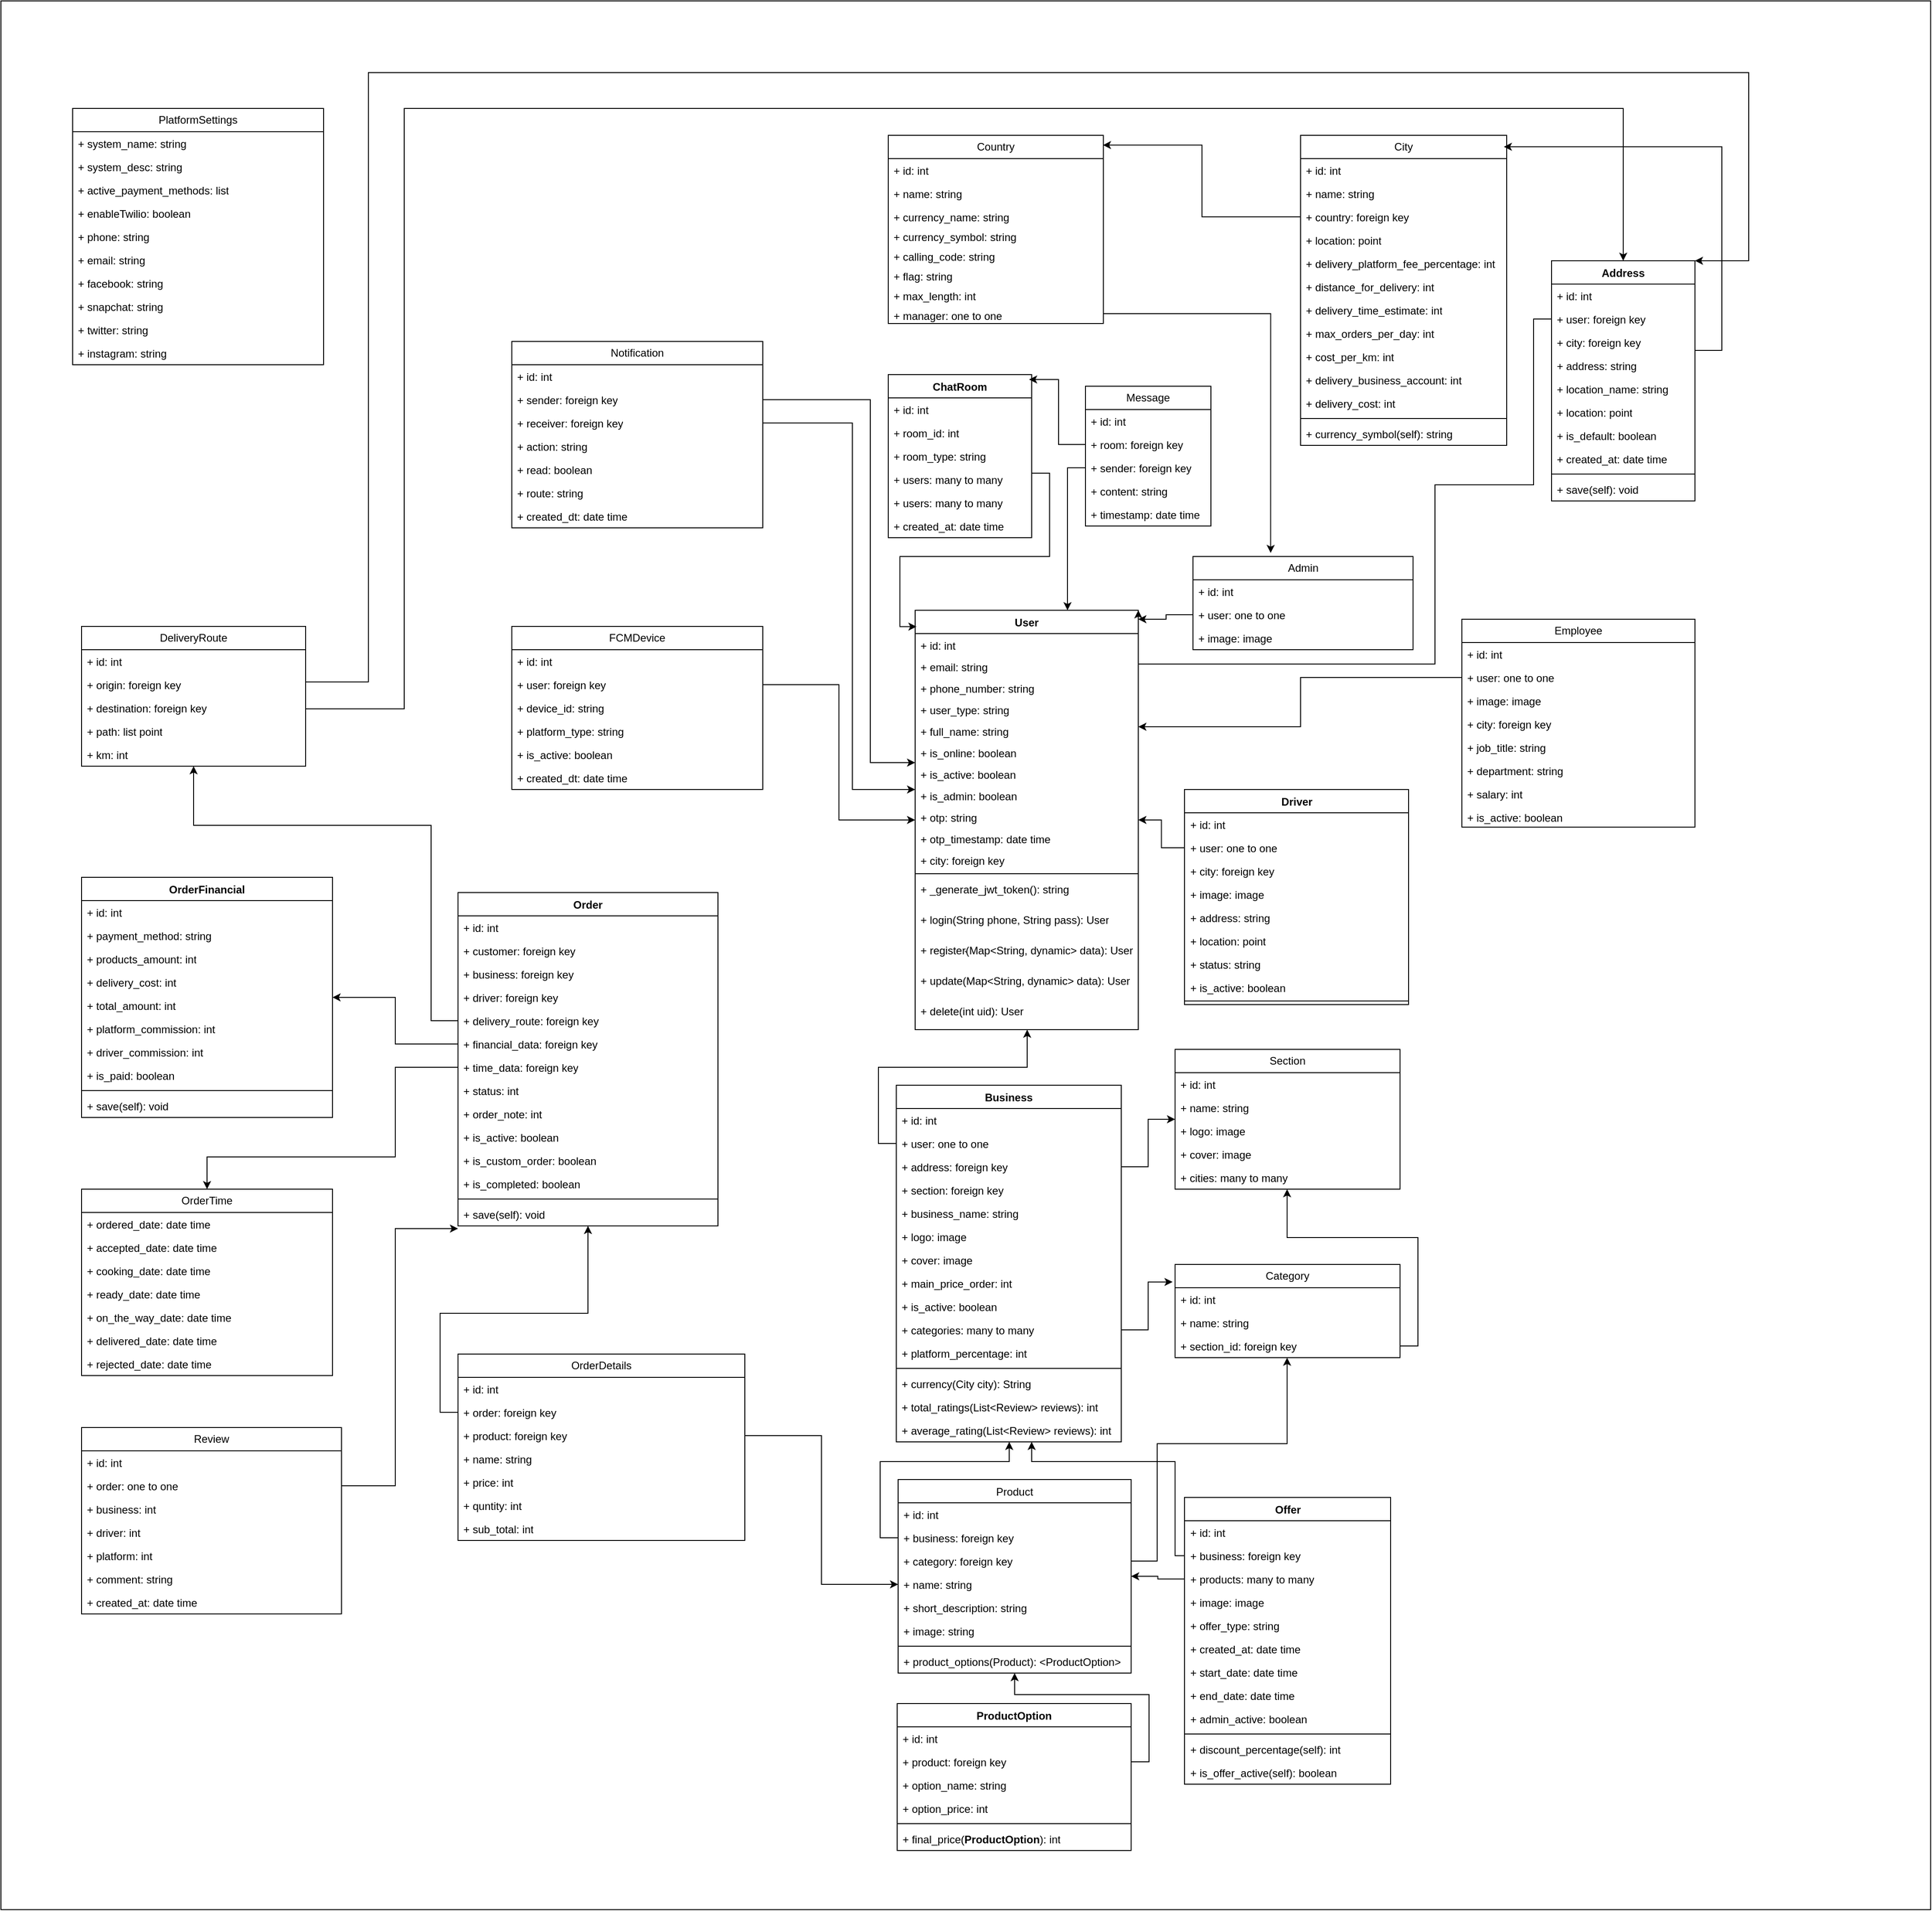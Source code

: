<mxfile version="24.7.7">
  <diagram id="C5RBs43oDa-KdzZeNtuy" name="Page-1">
    <mxGraphModel dx="2090" dy="1577" grid="1" gridSize="10" guides="1" tooltips="1" connect="1" arrows="1" fold="1" page="1" pageScale="1" pageWidth="827" pageHeight="1169" math="0" shadow="0">
      <root>
        <mxCell id="WIyWlLk6GJQsqaUBKTNV-0" />
        <mxCell id="WIyWlLk6GJQsqaUBKTNV-1" parent="WIyWlLk6GJQsqaUBKTNV-0" />
        <mxCell id="_0y8IVrKsmxppvDywgn8-10" value="`" style="rounded=0;whiteSpace=wrap;html=1;" parent="WIyWlLk6GJQsqaUBKTNV-1" vertex="1">
          <mxGeometry x="-970" y="-410" width="2153" height="2130" as="geometry" />
        </mxCell>
        <object label="User" id="_0y8IVrKsmxppvDywgn8-13">
          <mxCell style="swimlane;fontStyle=1;align=center;verticalAlign=top;childLayout=stackLayout;horizontal=1;startSize=26;horizontalStack=0;resizeParent=1;resizeParentMax=0;resizeLast=0;collapsible=1;marginBottom=0;whiteSpace=wrap;html=1;" parent="WIyWlLk6GJQsqaUBKTNV-1" vertex="1">
            <mxGeometry x="50" y="270" width="249" height="468" as="geometry" />
          </mxCell>
        </object>
        <mxCell id="_0y8IVrKsmxppvDywgn8-14" value="+ id: int&lt;span style=&quot;color: rgba(0, 0, 0, 0); font-family: monospace; font-size: 0px; text-wrap: nowrap;&quot;&gt;%3CmxGraphModel%3E%3Croot%3E%3CmxCell%20id%3D%220%22%2F%3E%3CmxCell%20id%3D%221%22%20parent%3D%220%22%2F%3E%3CmxCell%20id%3D%222%22%20value%3D%22%2B%20field%3A%20type%22%20style%3D%22text%3BstrokeColor%3Dnone%3BfillColor%3Dnone%3Balign%3Dleft%3BverticalAlign%3Dtop%3BspacingLeft%3D4%3BspacingRight%3D4%3Boverflow%3Dhidden%3Brotatable%3D0%3Bpoints%3D%5B%5B0%2C0.5%5D%2C%5B1%2C0.5%5D%5D%3BportConstraint%3Deastwest%3BwhiteSpace%3Dwrap%3Bhtml%3D1%3B%22%20vertex%3D%221%22%20parent%3D%221%22%3E%3CmxGeometry%20x%3D%22280%22%20y%3D%22-168%22%20width%3D%22160%22%20height%3D%2226%22%20as%3D%22geometry%22%2F%3E%3C%2FmxCell%3E%3C%2Froot%3E%3C%2FmxGraphModel%3E&lt;/span&gt;" style="text;strokeColor=none;fillColor=none;align=left;verticalAlign=top;spacingLeft=4;spacingRight=4;overflow=hidden;rotatable=0;points=[[0,0.5],[1,0.5]];portConstraint=eastwest;whiteSpace=wrap;html=1;" parent="_0y8IVrKsmxppvDywgn8-13" vertex="1">
          <mxGeometry y="26" width="249" height="24" as="geometry" />
        </mxCell>
        <mxCell id="_0y8IVrKsmxppvDywgn8-17" value="+ email: string&lt;span style=&quot;color: rgba(0, 0, 0, 0); font-family: monospace; font-size: 0px; text-wrap: nowrap;&quot;&gt;%3CmxGraphModel%3E%3Croot%3E%3CmxCell%20id%3D%220%22%2F%3E%3CmxCell%20id%3D%221%22%20parent%3D%220%22%2F%3E%3CmxCell%20id%3D%222%22%20value%3D%22%2B%20field%3A%20type%22%20style%3D%22text%3BstrokeColor%3Dnone%3BfillColor%3Dnone%3Balign%3Dleft%3BverticalAlign%3Dtop%3BspacingLeft%3D4%3BspacingRight%3D4%3Boverflow%3Dhidden%3Brotatable%3D0%3Bpoints%3D%5B%5B0%2C0.5%5D%2C%5B1%2C0.5%5D%5D%3BportConstraint%3Deastwest%3BwhiteSpace%3Dwrap%3Bhtml%3D1%3B%22%20vertex%3D%221%22%20parent%3D%221%22%3E%3CmxGeometry%20x%3D%22280%22%20y%3D%22-168%22%20width%3D%22160%22%20height%3D%2226%22%20as%3D%22geometry%22%2F%3E%3C%2FmxCell%3E%3C%2Froot%3E%3C%2FmxGraphModel%3E&lt;/span&gt;" style="text;strokeColor=none;fillColor=none;align=left;verticalAlign=top;spacingLeft=4;spacingRight=4;overflow=hidden;rotatable=0;points=[[0,0.5],[1,0.5]];portConstraint=eastwest;whiteSpace=wrap;html=1;" parent="_0y8IVrKsmxppvDywgn8-13" vertex="1">
          <mxGeometry y="50" width="249" height="24" as="geometry" />
        </mxCell>
        <mxCell id="_0y8IVrKsmxppvDywgn8-18" value="+ phone_number: string&lt;span style=&quot;color: rgba(0, 0, 0, 0); font-family: monospace; font-size: 0px; text-wrap: nowrap;&quot;&gt;%3CmxGraphModel%3E%3Croot%3E%3CmxCell%20id%3D%220%22%2F%3E%3CmxCell%20id%3D%221%22%20parent%3D%220%22%2F%3E%3CmxCell%20id%3D%222%22%20value%3D%22%2B%20field%3A%20type%22%20style%3D%22text%3BstrokeColor%3Dnone%3BfillColor%3Dnone%3Balign%3Dleft%3BverticalAlign%3Dtop%3BspacingLeft%3D4%3BspacingRight%3D4%3Boverflow%3Dhidden%3Brotatable%3D0%3Bpoints%3D%5B%5B0%2C0.5%5D%2C%5B1%2C0.5%5D%5D%3BportConstraint%3Deastwest%3BwhiteSpace%3Dwrap%3Bhtml%3D1%3B%22%20vertex%3D%221%22%20parent%3D%221%22%3E%3CmxGeometry%20x%3D%22280%22%20y%3D%22-168%22%20width%3D%22160%22%20height%3D%2226%22%20as%3D%22geometry%22%2F%3E%3C%2FmxCell%3E%3C%2Froot%3E%3C%2FmxGraphModel%3&lt;/span&gt;" style="text;strokeColor=none;fillColor=none;align=left;verticalAlign=top;spacingLeft=4;spacingRight=4;overflow=hidden;rotatable=0;points=[[0,0.5],[1,0.5]];portConstraint=eastwest;whiteSpace=wrap;html=1;" parent="_0y8IVrKsmxppvDywgn8-13" vertex="1">
          <mxGeometry y="74" width="249" height="24" as="geometry" />
        </mxCell>
        <mxCell id="_0y8IVrKsmxppvDywgn8-19" value="+ user_type: string&lt;span style=&quot;color: rgba(0, 0, 0, 0); font-family: monospace; font-size: 0px; text-wrap: nowrap;&quot;&gt;%3CmxGraphModel%3E%3Croot%3E%3CmxCell%20id%3D%220%22%2F%3E%3CmxCell%20id%3D%221%22%20parent%3D%220%22%2F%3E%3CmxCell%20id%3D%222%22%20value%3D%22%2B%20field%3A%20type%22%20style%3D%22text%3BstrokeColor%3Dnone%3BfillColor%3Dnone%3Balign%3Dleft%3BverticalAlign%3Dtop%3BspacingLeft%3D4%3BspacingRight%3D4%3Boverflow%3Dhidden%3Brotatable%3D0%3Bpoints%3D%5B%5B0%2C0.5%5D%2C%5B1%2C0.5%5D%5D%3BportConstraint%3Deastwest%3BwhiteSpace%3Dwrap%3Bhtml%3D1%3B%22%20vertex%3D%221%22%20parent%3D%221%22%3E%3CmxGeometry%20x%3D%22280%22%20y%3D%22-168%22%20width%3D%22160%22%20height%3D%2226%22%20as%3D%22geometry%22%2F%3E%3C%2FmxCell%3E%3C%2Froot%3E%3C%2FmxGraphModel%3&lt;/span&gt;" style="text;strokeColor=none;fillColor=none;align=left;verticalAlign=top;spacingLeft=4;spacingRight=4;overflow=hidden;rotatable=0;points=[[0,0.5],[1,0.5]];portConstraint=eastwest;whiteSpace=wrap;html=1;" parent="_0y8IVrKsmxppvDywgn8-13" vertex="1">
          <mxGeometry y="98" width="249" height="24" as="geometry" />
        </mxCell>
        <mxCell id="_0y8IVrKsmxppvDywgn8-20" value="+ full_name: string&lt;span style=&quot;color: rgba(0, 0, 0, 0); font-family: monospace; font-size: 0px; text-wrap: nowrap;&quot;&gt;%3CmxGraphModel%3E%3Croot%3E%3CmxCell%20id%3D%220%22%2F%3E%3CmxCell%20id%3D%221%22%20parent%3D%220%22%2F%3E%3CmxCell%20id%3D%222%22%20value%3D%22%2B%20field%3A%20type%22%20style%3D%22text%3BstrokeColor%3Dnone%3BfillColor%3Dnone%3Balign%3Dleft%3BverticalAlign%3Dtop%3BspacingLeft%3D4%3BspacingRight%3D4%3Boverflow%3Dhidden%3Brotatable%3D0%3Bpoints%3D%5B%5B0%2C0.5%5D%2C%5B1%2C0.5%5D%5D%3BportConstraint%3Deastwest%3BwhiteSpace%3Dwrap%3Bhtml%3D1%3B%22%20vertex%3D%221%22%20parent%3D%221%22%3E%3CmxGeometry%20x%3D%22280%22%20y%3D%22-168%22%20width%3D%22160%22%20height%3D%2226%22%20as%3D%22geometry%22%2F%3E%3C%2FmxCell%3E%3C%2Froot%3E%3C%2FmxGraphModel%3&lt;/span&gt;" style="text;strokeColor=none;fillColor=none;align=left;verticalAlign=top;spacingLeft=4;spacingRight=4;overflow=hidden;rotatable=0;points=[[0,0.5],[1,0.5]];portConstraint=eastwest;whiteSpace=wrap;html=1;" parent="_0y8IVrKsmxppvDywgn8-13" vertex="1">
          <mxGeometry y="122" width="249" height="24" as="geometry" />
        </mxCell>
        <mxCell id="_0y8IVrKsmxppvDywgn8-21" value="+ is_online: boolean&lt;span style=&quot;color: rgba(0, 0, 0, 0); font-family: monospace; font-size: 0px; text-wrap: nowrap; background-color: initial;&quot;&gt;%3CmxGraphModel%3E%3Croot%3E%3CmxCell%20id%3D%220%22%2F%3E%3CmxCell%20id%3D%221%22%20parent%3D%220%22%2F%3E%3CmxCell%20id%3D%222%22%20value%3D%22%2B%20field%3A%20type%22%20style%3D%22text%3BstrokeColor%3Dnone%3BfillColor%3Dnone%3Balign%3Dleft%3BverticalAlign%3Dtop%3BspacingLeft%3D4%3BspacingRight%3D4%3Boverflow%3Dhidden%3Brotatable%3D0%3Bpoints%3D%5B%5B0%2C0.5%5D%2C%5B1%2C0.5%5D%5D%3BportConstraint%3Deastwest%3BwhiteSpace%3Dwrap%3Bhtml%3D1%3B%22%20vertex%3D%221%22%20parent%3D%221%22%3E%3CmxGeometry%20x%3D%22280%22%20y%3D%22-168%22%20width%3D%22160%22%20height%3D%2226%22%20as%3D%22geometry%22%2F%3E%3C%2FmxCell%3E%3C%2Froot%3E%3C%2FmxGraphModel%&lt;/span&gt;" style="text;strokeColor=none;fillColor=none;align=left;verticalAlign=top;spacingLeft=4;spacingRight=4;overflow=hidden;rotatable=0;points=[[0,0.5],[1,0.5]];portConstraint=eastwest;whiteSpace=wrap;html=1;" parent="_0y8IVrKsmxppvDywgn8-13" vertex="1">
          <mxGeometry y="146" width="249" height="24" as="geometry" />
        </mxCell>
        <mxCell id="_0y8IVrKsmxppvDywgn8-23" value="+ is_active: boolean&lt;span style=&quot;color: rgba(0, 0, 0, 0); font-family: monospace; font-size: 0px; text-wrap: nowrap; background-color: initial;&quot;&gt;%3CmxGraphModel%3E%3Croot%3E%3CmxCell%20id%3D%220%22%2F%3E%3CmxCell%20id%3D%221%22%20parent%3D%220%22%2F%3E%3CmxCell%20id%3D%222%22%20value%3D%22%2B%20field%3A%20type%22%20style%3D%22text%3BstrokeColor%3Dnone%3BfillColor%3Dnone%3Balign%3Dleft%3BverticalAlign%3Dtop%3BspacingLeft%3D4%3BspacingRight%3D4%3Boverflow%3Dhidden%3Brotatable%3D0%3Bpoints%3D%5B%5B0%2C0.5%5D%2C%5B1%2C0.5%5D%5D%3BportConstraint%3Deastwest%3BwhiteSpace%3Dwrap%3Bhtml%3D1%3B%22%20vertex%3D%221%22%20parent%3D%221%22%3E%3CmxGeometry%20x%3D%22280%22%20y%3D%22-168%22%20width%3D%22160%22%20height%3D%2226%22%20as%3D%22geometry%22%2F%3E%3C%2FmxCell%3E%3C%2Froot%3E%3C%2FmxGraphModel%&lt;/span&gt;" style="text;strokeColor=none;fillColor=none;align=left;verticalAlign=top;spacingLeft=4;spacingRight=4;overflow=hidden;rotatable=0;points=[[0,0.5],[1,0.5]];portConstraint=eastwest;whiteSpace=wrap;html=1;" parent="_0y8IVrKsmxppvDywgn8-13" vertex="1">
          <mxGeometry y="170" width="249" height="24" as="geometry" />
        </mxCell>
        <mxCell id="_0y8IVrKsmxppvDywgn8-24" value="+ is_admin: boolean&lt;span style=&quot;color: rgba(0, 0, 0, 0); font-family: monospace; font-size: 0px; text-wrap: nowrap; background-color: initial;&quot;&gt;%3CmxGraphModel%3E%3Croot%3E%3CmxCell%20id%3D%220%22%2F%3E%3CmxCell%20id%3D%221%22%20parent%3D%220%22%2F%3E%3CmxCell%20id%3D%222%22%20value%3D%22%2B%20field%3A%20type%22%20style%3D%22text%3BstrokeColor%3Dnone%3BfillColor%3Dnone%3Balign%3Dleft%3BverticalAlign%3Dtop%3BspacingLeft%3D4%3BspacingRight%3D4%3Boverflow%3Dhidden%3Brotatable%3D0%3Bpoints%3D%5B%5B0%2C0.5%5D%2C%5B1%2C0.5%5D%5D%3BportConstraint%3Deastwest%3BwhiteSpace%3Dwrap%3Bhtml%3D1%3B%22%20vertex%3D%221%22%20parent%3D%221%22%3E%3CmxGeometry%20x%3D%22280%22%20y%3D%22-168%22%20width%3D%22160%22%20height%3D%2226%22%20as%3D%22geometry%22%2F%3E%3C%2FmxCell%3E%3C%2Froot%3E%3C%2FmxGraphModel%&lt;/span&gt;" style="text;strokeColor=none;fillColor=none;align=left;verticalAlign=top;spacingLeft=4;spacingRight=4;overflow=hidden;rotatable=0;points=[[0,0.5],[1,0.5]];portConstraint=eastwest;whiteSpace=wrap;html=1;" parent="_0y8IVrKsmxppvDywgn8-13" vertex="1">
          <mxGeometry y="194" width="249" height="24" as="geometry" />
        </mxCell>
        <mxCell id="_0y8IVrKsmxppvDywgn8-25" value="+ otp: string&lt;span style=&quot;color: rgba(0, 0, 0, 0); font-family: monospace; font-size: 0px; text-wrap: nowrap; background-color: initial;&quot;&gt;%3CmxGraphModel%3E%3Croot%3E%3CmxCell%20id%3D%220%22%2F%3E%3CmxCell%20id%3D%221%22%20parent%3D%220%22%2F%3E%3CmxCell%20id%3D%222%22%20value%3D%22%2B%20field%3A%20type%22%20style%3D%22text%3BstrokeColor%3Dnone%3BfillColor%3Dnone%3Balign%3Dleft%3BverticalAlign%3Dtop%3BspacingLeft%3D4%3BspacingRight%3D4%3Boverflow%3Dhidden%3Brotatable%3D0%3Bpoints%3D%5B%5B0%2C0.5%5D%2C%5B1%2C0.5%5D%5D%3BportConstraint%3Deastwest%3BwhiteSpace%3Dwrap%3Bhtml%3D1%3B%22%20vertex%3D%221%22%20parent%3D%221%22%3E%3CmxGeometry%20x%3D%22280%22%20y%3D%22-168%22%20width%3D%22160%22%20height%3D%2226%22%20as%3D%22geometry%22%2F%3E%3C%2FmxCell%3E%3C%2Froot%3E%3C%2FmxGraphModel%&lt;/span&gt;" style="text;strokeColor=none;fillColor=none;align=left;verticalAlign=top;spacingLeft=4;spacingRight=4;overflow=hidden;rotatable=0;points=[[0,0.5],[1,0.5]];portConstraint=eastwest;whiteSpace=wrap;html=1;" parent="_0y8IVrKsmxppvDywgn8-13" vertex="1">
          <mxGeometry y="218" width="249" height="24" as="geometry" />
        </mxCell>
        <mxCell id="_0y8IVrKsmxppvDywgn8-26" value="+ otp_timestamp: date time&lt;span style=&quot;color: rgba(0, 0, 0, 0); font-family: monospace; font-size: 0px; text-wrap: nowrap; background-color: initial;&quot;&gt;%3CmxGraphModel%3E%3Croot%3E%3CmxCell%20id%3D%220%22%2F%3E%3CmxCell%20id%3D%221%22%20parent%3D%220%22%2F%3E%3CmxCell%20id%3D%222%22%20value%3D%22%2B%20field%3A%20type%22%20style%3D%22text%3BstrokeColor%3Dnone%3BfillColor%3Dnone%3Balign%3Dleft%3BverticalAlign%3Dtop%3BspacingLeft%3D4%3BspacingRight%3D4%3Boverflow%3Dhidden%3Brotatable%3D0%3Bpoints%3D%5B%5B0%2C0.5%5D%2C%5B1%2C0.5%5D%5D%3BportConstraint%3Deastwest%3BwhiteSpace%3Dwrap%3Bhtml%3D1%3B%22%20vertex%3D%221%22%20parent%3D%221%22%3E%3CmxGeometry%20x%3D%22280%22%20y%3D%22-168%22%20width%3D%22160%22%20height%3D%2226%22%20as%3D%22geometry%22%2F%3E%3C%2FmxCell%3E%3C%2Froot%3E%3C%2FmxGraphModel%&lt;/span&gt;" style="text;strokeColor=none;fillColor=none;align=left;verticalAlign=top;spacingLeft=4;spacingRight=4;overflow=hidden;rotatable=0;points=[[0,0.5],[1,0.5]];portConstraint=eastwest;whiteSpace=wrap;html=1;" parent="_0y8IVrKsmxppvDywgn8-13" vertex="1">
          <mxGeometry y="242" width="249" height="24" as="geometry" />
        </mxCell>
        <mxCell id="_0y8IVrKsmxppvDywgn8-27" value="+ city: foreign key&lt;span style=&quot;color: rgba(0, 0, 0, 0); font-family: monospace; font-size: 0px; text-wrap: nowrap; background-color: initial;&quot;&gt;%3CmxGraphModel%3E%3Croot%3E%3CmxCell%20id%3D%220%22%2F%3E%3CmxCell%20id%3D%221%22%20parent%3D%220%22%2F%3E%3CmxCell%20id%3D%222%22%20value%3D%22%2B%20field%3A%20type%22%20style%3D%22text%3BstrokeColor%3Dnone%3BfillColor%3Dnone%3Balign%3Dleft%3BverticalAlign%3Dtop%3BspacingLeft%3D4%3BspacingRight%3D4%3Boverflow%3Dhidden%3Brotatable%3D0%3Bpoints%3D%5B%5B0%2C0.5%5D%2C%5B1%2C0.5%5D%5D%3BportConstraint%3Deastwest%3BwhiteSpace%3Dwrap%3Bhtml%3D1%3B%22%20vertex%3D%221%22%20parent%3D%221%22%3E%3CmxGeometry%20x%3D%22280%22%20y%3D%22-168%22%20width%3D%22160%22%20height%3D%2226%22%20as%3D%22geometry%22%2F%3E%3C%2FmxCell%3E%3C%2Froot%3E%3C%2FmxGraphModel%&lt;/span&gt;" style="text;strokeColor=none;fillColor=none;align=left;verticalAlign=top;spacingLeft=4;spacingRight=4;overflow=hidden;rotatable=0;points=[[0,0.5],[1,0.5]];portConstraint=eastwest;whiteSpace=wrap;html=1;" parent="_0y8IVrKsmxppvDywgn8-13" vertex="1">
          <mxGeometry y="266" width="249" height="24" as="geometry" />
        </mxCell>
        <mxCell id="_0y8IVrKsmxppvDywgn8-15" value="" style="line;strokeWidth=1;fillColor=none;align=left;verticalAlign=middle;spacingTop=-1;spacingLeft=3;spacingRight=3;rotatable=0;labelPosition=right;points=[];portConstraint=eastwest;strokeColor=inherit;" parent="_0y8IVrKsmxppvDywgn8-13" vertex="1">
          <mxGeometry y="290" width="249" height="8" as="geometry" />
        </mxCell>
        <mxCell id="_0y8IVrKsmxppvDywgn8-16" value="+ _generate_jwt_token(): string" style="text;strokeColor=none;fillColor=none;align=left;verticalAlign=top;spacingLeft=4;spacingRight=4;overflow=hidden;rotatable=0;points=[[0,0.5],[1,0.5]];portConstraint=eastwest;whiteSpace=wrap;html=1;" parent="_0y8IVrKsmxppvDywgn8-13" vertex="1">
          <mxGeometry y="298" width="249" height="34" as="geometry" />
        </mxCell>
        <mxCell id="_0y8IVrKsmxppvDywgn8-28" value="+ login(String phone, String pass): User" style="text;strokeColor=none;fillColor=none;align=left;verticalAlign=top;spacingLeft=4;spacingRight=4;overflow=hidden;rotatable=0;points=[[0,0.5],[1,0.5]];portConstraint=eastwest;whiteSpace=wrap;html=1;" parent="_0y8IVrKsmxppvDywgn8-13" vertex="1">
          <mxGeometry y="332" width="249" height="34" as="geometry" />
        </mxCell>
        <mxCell id="_0y8IVrKsmxppvDywgn8-29" value="+ register(Map&amp;lt;String, dynamic&amp;gt; data): User" style="text;strokeColor=none;fillColor=none;align=left;verticalAlign=top;spacingLeft=4;spacingRight=4;overflow=hidden;rotatable=0;points=[[0,0.5],[1,0.5]];portConstraint=eastwest;whiteSpace=wrap;html=1;" parent="_0y8IVrKsmxppvDywgn8-13" vertex="1">
          <mxGeometry y="366" width="249" height="34" as="geometry" />
        </mxCell>
        <mxCell id="_0y8IVrKsmxppvDywgn8-30" value="+ update(Map&amp;lt;String, dynamic&amp;gt; data): User" style="text;strokeColor=none;fillColor=none;align=left;verticalAlign=top;spacingLeft=4;spacingRight=4;overflow=hidden;rotatable=0;points=[[0,0.5],[1,0.5]];portConstraint=eastwest;whiteSpace=wrap;html=1;" parent="_0y8IVrKsmxppvDywgn8-13" vertex="1">
          <mxGeometry y="400" width="249" height="34" as="geometry" />
        </mxCell>
        <mxCell id="_0y8IVrKsmxppvDywgn8-31" value="+ delete(int uid): User" style="text;strokeColor=none;fillColor=none;align=left;verticalAlign=top;spacingLeft=4;spacingRight=4;overflow=hidden;rotatable=0;points=[[0,0.5],[1,0.5]];portConstraint=eastwest;whiteSpace=wrap;html=1;" parent="_0y8IVrKsmxppvDywgn8-13" vertex="1">
          <mxGeometry y="434" width="249" height="34" as="geometry" />
        </mxCell>
        <mxCell id="_0y8IVrKsmxppvDywgn8-32" value="Admin" style="swimlane;fontStyle=0;childLayout=stackLayout;horizontal=1;startSize=26;fillColor=none;horizontalStack=0;resizeParent=1;resizeParentMax=0;resizeLast=0;collapsible=1;marginBottom=0;whiteSpace=wrap;html=1;" parent="WIyWlLk6GJQsqaUBKTNV-1" vertex="1">
          <mxGeometry x="360" y="210" width="245.5" height="104" as="geometry" />
        </mxCell>
        <mxCell id="_0y8IVrKsmxppvDywgn8-33" value="+ id: int" style="text;strokeColor=none;fillColor=none;align=left;verticalAlign=top;spacingLeft=4;spacingRight=4;overflow=hidden;rotatable=0;points=[[0,0.5],[1,0.5]];portConstraint=eastwest;whiteSpace=wrap;html=1;" parent="_0y8IVrKsmxppvDywgn8-32" vertex="1">
          <mxGeometry y="26" width="245.5" height="26" as="geometry" />
        </mxCell>
        <mxCell id="_0y8IVrKsmxppvDywgn8-34" value="+ user: one to one" style="text;strokeColor=none;fillColor=none;align=left;verticalAlign=top;spacingLeft=4;spacingRight=4;overflow=hidden;rotatable=0;points=[[0,0.5],[1,0.5]];portConstraint=eastwest;whiteSpace=wrap;html=1;" parent="_0y8IVrKsmxppvDywgn8-32" vertex="1">
          <mxGeometry y="52" width="245.5" height="26" as="geometry" />
        </mxCell>
        <mxCell id="_0y8IVrKsmxppvDywgn8-35" value="+ image: image" style="text;strokeColor=none;fillColor=none;align=left;verticalAlign=top;spacingLeft=4;spacingRight=4;overflow=hidden;rotatable=0;points=[[0,0.5],[1,0.5]];portConstraint=eastwest;whiteSpace=wrap;html=1;" parent="_0y8IVrKsmxppvDywgn8-32" vertex="1">
          <mxGeometry y="78" width="245.5" height="26" as="geometry" />
        </mxCell>
        <mxCell id="_0y8IVrKsmxppvDywgn8-37" value="Section" style="swimlane;fontStyle=0;childLayout=stackLayout;horizontal=1;startSize=26;fillColor=none;horizontalStack=0;resizeParent=1;resizeParentMax=0;resizeLast=0;collapsible=1;marginBottom=0;whiteSpace=wrap;html=1;" parent="WIyWlLk6GJQsqaUBKTNV-1" vertex="1">
          <mxGeometry x="340" y="760" width="251" height="156" as="geometry" />
        </mxCell>
        <mxCell id="_0y8IVrKsmxppvDywgn8-38" value="+ id: int" style="text;strokeColor=none;fillColor=none;align=left;verticalAlign=top;spacingLeft=4;spacingRight=4;overflow=hidden;rotatable=0;points=[[0,0.5],[1,0.5]];portConstraint=eastwest;whiteSpace=wrap;html=1;" parent="_0y8IVrKsmxppvDywgn8-37" vertex="1">
          <mxGeometry y="26" width="251" height="26" as="geometry" />
        </mxCell>
        <mxCell id="_0y8IVrKsmxppvDywgn8-39" value="+ name: string" style="text;strokeColor=none;fillColor=none;align=left;verticalAlign=top;spacingLeft=4;spacingRight=4;overflow=hidden;rotatable=0;points=[[0,0.5],[1,0.5]];portConstraint=eastwest;whiteSpace=wrap;html=1;" parent="_0y8IVrKsmxppvDywgn8-37" vertex="1">
          <mxGeometry y="52" width="251" height="26" as="geometry" />
        </mxCell>
        <mxCell id="_0y8IVrKsmxppvDywgn8-40" value="+ logo: image" style="text;strokeColor=none;fillColor=none;align=left;verticalAlign=top;spacingLeft=4;spacingRight=4;overflow=hidden;rotatable=0;points=[[0,0.5],[1,0.5]];portConstraint=eastwest;whiteSpace=wrap;html=1;" parent="_0y8IVrKsmxppvDywgn8-37" vertex="1">
          <mxGeometry y="78" width="251" height="26" as="geometry" />
        </mxCell>
        <mxCell id="_0y8IVrKsmxppvDywgn8-41" value="+ cover: image" style="text;strokeColor=none;fillColor=none;align=left;verticalAlign=top;spacingLeft=4;spacingRight=4;overflow=hidden;rotatable=0;points=[[0,0.5],[1,0.5]];portConstraint=eastwest;whiteSpace=wrap;html=1;" parent="_0y8IVrKsmxppvDywgn8-37" vertex="1">
          <mxGeometry y="104" width="251" height="26" as="geometry" />
        </mxCell>
        <mxCell id="_0y8IVrKsmxppvDywgn8-42" value="+ cities: many to many" style="text;strokeColor=none;fillColor=none;align=left;verticalAlign=top;spacingLeft=4;spacingRight=4;overflow=hidden;rotatable=0;points=[[0,0.5],[1,0.5]];portConstraint=eastwest;whiteSpace=wrap;html=1;" parent="_0y8IVrKsmxppvDywgn8-37" vertex="1">
          <mxGeometry y="130" width="251" height="26" as="geometry" />
        </mxCell>
        <mxCell id="_0y8IVrKsmxppvDywgn8-43" value="Category" style="swimlane;fontStyle=0;childLayout=stackLayout;horizontal=1;startSize=26;fillColor=none;horizontalStack=0;resizeParent=1;resizeParentMax=0;resizeLast=0;collapsible=1;marginBottom=0;whiteSpace=wrap;html=1;" parent="WIyWlLk6GJQsqaUBKTNV-1" vertex="1">
          <mxGeometry x="340" y="1000" width="251" height="104" as="geometry" />
        </mxCell>
        <mxCell id="_0y8IVrKsmxppvDywgn8-44" value="+ id: int" style="text;strokeColor=none;fillColor=none;align=left;verticalAlign=top;spacingLeft=4;spacingRight=4;overflow=hidden;rotatable=0;points=[[0,0.5],[1,0.5]];portConstraint=eastwest;whiteSpace=wrap;html=1;" parent="_0y8IVrKsmxppvDywgn8-43" vertex="1">
          <mxGeometry y="26" width="251" height="26" as="geometry" />
        </mxCell>
        <mxCell id="_0y8IVrKsmxppvDywgn8-45" value="+ name: string" style="text;strokeColor=none;fillColor=none;align=left;verticalAlign=top;spacingLeft=4;spacingRight=4;overflow=hidden;rotatable=0;points=[[0,0.5],[1,0.5]];portConstraint=eastwest;whiteSpace=wrap;html=1;" parent="_0y8IVrKsmxppvDywgn8-43" vertex="1">
          <mxGeometry y="52" width="251" height="26" as="geometry" />
        </mxCell>
        <mxCell id="_0y8IVrKsmxppvDywgn8-48" value="+ section_id: foreign key" style="text;strokeColor=none;fillColor=none;align=left;verticalAlign=top;spacingLeft=4;spacingRight=4;overflow=hidden;rotatable=0;points=[[0,0.5],[1,0.5]];portConstraint=eastwest;whiteSpace=wrap;html=1;" parent="_0y8IVrKsmxppvDywgn8-43" vertex="1">
          <mxGeometry y="78" width="251" height="26" as="geometry" />
        </mxCell>
        <mxCell id="_0y8IVrKsmxppvDywgn8-49" value="Business" style="swimlane;fontStyle=1;align=center;verticalAlign=top;childLayout=stackLayout;horizontal=1;startSize=26;horizontalStack=0;resizeParent=1;resizeParentMax=0;resizeLast=0;collapsible=1;marginBottom=0;whiteSpace=wrap;html=1;" parent="WIyWlLk6GJQsqaUBKTNV-1" vertex="1">
          <mxGeometry x="29" y="800" width="251" height="398" as="geometry" />
        </mxCell>
        <mxCell id="_0y8IVrKsmxppvDywgn8-50" value="+ id: int" style="text;strokeColor=none;fillColor=none;align=left;verticalAlign=top;spacingLeft=4;spacingRight=4;overflow=hidden;rotatable=0;points=[[0,0.5],[1,0.5]];portConstraint=eastwest;whiteSpace=wrap;html=1;" parent="_0y8IVrKsmxppvDywgn8-49" vertex="1">
          <mxGeometry y="26" width="251" height="26" as="geometry" />
        </mxCell>
        <mxCell id="_0y8IVrKsmxppvDywgn8-53" value="+ user: one to one" style="text;strokeColor=none;fillColor=none;align=left;verticalAlign=top;spacingLeft=4;spacingRight=4;overflow=hidden;rotatable=0;points=[[0,0.5],[1,0.5]];portConstraint=eastwest;whiteSpace=wrap;html=1;" parent="_0y8IVrKsmxppvDywgn8-49" vertex="1">
          <mxGeometry y="52" width="251" height="26" as="geometry" />
        </mxCell>
        <mxCell id="_0y8IVrKsmxppvDywgn8-55" value="+ address:&amp;nbsp;&lt;span style=&quot;color: rgba(0, 0, 0, 0); font-family: monospace; font-size: 0px; text-wrap: nowrap;&quot;&gt;%3CmxGraphModel%3E%3Croot%3E%3CmxCell%20id%3D%220%22%2F%3E%3CmxCell%20id%3D%221%22%20parent%3D%220%22%2F%3E%3CmxCell%20id%3D%222%22%20value%3D%22%2B%20section_id%3A%20foreign%20key%22%20style%3D%22text%3BstrokeColor%3Dnone%3BfillColor%3Dnone%3Balign%3Dleft%3BverticalAlign%3Dtop%3BspacingLeft%3D4%3BspacingRight%3D4%3Boverflow%3Dhidden%3Brotatable%3D0%3Bpoints%3D%5B%5B0%2C0.5%5D%2C%5B1%2C0.5%5D%5D%3BportConstraint%3Deastwest%3BwhiteSpace%3Dwrap%3Bhtml%3D1%3B%22%20vertex%3D%221%22%20parent%3D%221%22%3E%3CmxGeometry%20x%3D%22349%22%20y%3D%22484%22%20width%3D%22140%22%20height%3D%2226%22%20as%3D%22geometry%22%2F%3E%3C%2FmxCell%3E%3C%2Froot%3E%3C%2FmxGraphModel%3E&lt;/span&gt;foreign key" style="text;strokeColor=none;fillColor=none;align=left;verticalAlign=top;spacingLeft=4;spacingRight=4;overflow=hidden;rotatable=0;points=[[0,0.5],[1,0.5]];portConstraint=eastwest;whiteSpace=wrap;html=1;" parent="_0y8IVrKsmxppvDywgn8-49" vertex="1">
          <mxGeometry y="78" width="251" height="26" as="geometry" />
        </mxCell>
        <mxCell id="_0y8IVrKsmxppvDywgn8-56" value="+ section: foreign key" style="text;strokeColor=none;fillColor=none;align=left;verticalAlign=top;spacingLeft=4;spacingRight=4;overflow=hidden;rotatable=0;points=[[0,0.5],[1,0.5]];portConstraint=eastwest;whiteSpace=wrap;html=1;" parent="_0y8IVrKsmxppvDywgn8-49" vertex="1">
          <mxGeometry y="104" width="251" height="26" as="geometry" />
        </mxCell>
        <mxCell id="_0y8IVrKsmxppvDywgn8-57" value="+ business_name: string" style="text;strokeColor=none;fillColor=none;align=left;verticalAlign=top;spacingLeft=4;spacingRight=4;overflow=hidden;rotatable=0;points=[[0,0.5],[1,0.5]];portConstraint=eastwest;whiteSpace=wrap;html=1;" parent="_0y8IVrKsmxppvDywgn8-49" vertex="1">
          <mxGeometry y="130" width="251" height="26" as="geometry" />
        </mxCell>
        <mxCell id="_0y8IVrKsmxppvDywgn8-58" value="+ logo: image" style="text;strokeColor=none;fillColor=none;align=left;verticalAlign=top;spacingLeft=4;spacingRight=4;overflow=hidden;rotatable=0;points=[[0,0.5],[1,0.5]];portConstraint=eastwest;whiteSpace=wrap;html=1;" parent="_0y8IVrKsmxppvDywgn8-49" vertex="1">
          <mxGeometry y="156" width="251" height="26" as="geometry" />
        </mxCell>
        <mxCell id="_0y8IVrKsmxppvDywgn8-59" value="+ cover: image" style="text;strokeColor=none;fillColor=none;align=left;verticalAlign=top;spacingLeft=4;spacingRight=4;overflow=hidden;rotatable=0;points=[[0,0.5],[1,0.5]];portConstraint=eastwest;whiteSpace=wrap;html=1;" parent="_0y8IVrKsmxppvDywgn8-49" vertex="1">
          <mxGeometry y="182" width="251" height="26" as="geometry" />
        </mxCell>
        <mxCell id="_0y8IVrKsmxppvDywgn8-60" value="+ main_price_order: int" style="text;strokeColor=none;fillColor=none;align=left;verticalAlign=top;spacingLeft=4;spacingRight=4;overflow=hidden;rotatable=0;points=[[0,0.5],[1,0.5]];portConstraint=eastwest;whiteSpace=wrap;html=1;" parent="_0y8IVrKsmxppvDywgn8-49" vertex="1">
          <mxGeometry y="208" width="251" height="26" as="geometry" />
        </mxCell>
        <mxCell id="_0y8IVrKsmxppvDywgn8-61" value="+ is_active: boolean" style="text;strokeColor=none;fillColor=none;align=left;verticalAlign=top;spacingLeft=4;spacingRight=4;overflow=hidden;rotatable=0;points=[[0,0.5],[1,0.5]];portConstraint=eastwest;whiteSpace=wrap;html=1;" parent="_0y8IVrKsmxppvDywgn8-49" vertex="1">
          <mxGeometry y="234" width="251" height="26" as="geometry" />
        </mxCell>
        <mxCell id="_0y8IVrKsmxppvDywgn8-63" value="+ categories: many to many" style="text;strokeColor=none;fillColor=none;align=left;verticalAlign=top;spacingLeft=4;spacingRight=4;overflow=hidden;rotatable=0;points=[[0,0.5],[1,0.5]];portConstraint=eastwest;whiteSpace=wrap;html=1;" parent="_0y8IVrKsmxppvDywgn8-49" vertex="1">
          <mxGeometry y="260" width="251" height="26" as="geometry" />
        </mxCell>
        <mxCell id="_0y8IVrKsmxppvDywgn8-64" value="+ platform_percentage: int" style="text;strokeColor=none;fillColor=none;align=left;verticalAlign=top;spacingLeft=4;spacingRight=4;overflow=hidden;rotatable=0;points=[[0,0.5],[1,0.5]];portConstraint=eastwest;whiteSpace=wrap;html=1;" parent="_0y8IVrKsmxppvDywgn8-49" vertex="1">
          <mxGeometry y="286" width="251" height="26" as="geometry" />
        </mxCell>
        <mxCell id="_0y8IVrKsmxppvDywgn8-51" value="" style="line;strokeWidth=1;fillColor=none;align=left;verticalAlign=middle;spacingTop=-1;spacingLeft=3;spacingRight=3;rotatable=0;labelPosition=right;points=[];portConstraint=eastwest;strokeColor=inherit;" parent="_0y8IVrKsmxppvDywgn8-49" vertex="1">
          <mxGeometry y="312" width="251" height="8" as="geometry" />
        </mxCell>
        <mxCell id="_0y8IVrKsmxppvDywgn8-52" value="+ currency(City city): String" style="text;strokeColor=none;fillColor=none;align=left;verticalAlign=top;spacingLeft=4;spacingRight=4;overflow=hidden;rotatable=0;points=[[0,0.5],[1,0.5]];portConstraint=eastwest;whiteSpace=wrap;html=1;" parent="_0y8IVrKsmxppvDywgn8-49" vertex="1">
          <mxGeometry y="320" width="251" height="26" as="geometry" />
        </mxCell>
        <mxCell id="_0y8IVrKsmxppvDywgn8-65" value="+ total_ratings(List&amp;lt;Review&amp;gt; reviews): int" style="text;strokeColor=none;fillColor=none;align=left;verticalAlign=top;spacingLeft=4;spacingRight=4;overflow=hidden;rotatable=0;points=[[0,0.5],[1,0.5]];portConstraint=eastwest;whiteSpace=wrap;html=1;" parent="_0y8IVrKsmxppvDywgn8-49" vertex="1">
          <mxGeometry y="346" width="251" height="26" as="geometry" />
        </mxCell>
        <mxCell id="_0y8IVrKsmxppvDywgn8-66" value="+ average_rating(List&amp;lt;Review&amp;gt; reviews): int" style="text;strokeColor=none;fillColor=none;align=left;verticalAlign=top;spacingLeft=4;spacingRight=4;overflow=hidden;rotatable=0;points=[[0,0.5],[1,0.5]];portConstraint=eastwest;whiteSpace=wrap;html=1;" parent="_0y8IVrKsmxppvDywgn8-49" vertex="1">
          <mxGeometry y="372" width="251" height="26" as="geometry" />
        </mxCell>
        <mxCell id="_0y8IVrKsmxppvDywgn8-67" value="&lt;span style=&quot;font-weight: 400; text-align: left;&quot;&gt;Product&lt;/span&gt;" style="swimlane;fontStyle=1;align=center;verticalAlign=top;childLayout=stackLayout;horizontal=1;startSize=26;horizontalStack=0;resizeParent=1;resizeParentMax=0;resizeLast=0;collapsible=1;marginBottom=0;whiteSpace=wrap;html=1;" parent="WIyWlLk6GJQsqaUBKTNV-1" vertex="1">
          <mxGeometry x="31" y="1240" width="260" height="216" as="geometry">
            <mxRectangle x="260" y="1020" width="80" height="30" as="alternateBounds" />
          </mxGeometry>
        </mxCell>
        <mxCell id="_0y8IVrKsmxppvDywgn8-68" value="+ id: int" style="text;strokeColor=none;fillColor=none;align=left;verticalAlign=top;spacingLeft=4;spacingRight=4;overflow=hidden;rotatable=0;points=[[0,0.5],[1,0.5]];portConstraint=eastwest;whiteSpace=wrap;html=1;" parent="_0y8IVrKsmxppvDywgn8-67" vertex="1">
          <mxGeometry y="26" width="260" height="26" as="geometry" />
        </mxCell>
        <mxCell id="_0y8IVrKsmxppvDywgn8-71" value="+ business: foreign key" style="text;strokeColor=none;fillColor=none;align=left;verticalAlign=top;spacingLeft=4;spacingRight=4;overflow=hidden;rotatable=0;points=[[0,0.5],[1,0.5]];portConstraint=eastwest;whiteSpace=wrap;html=1;" parent="_0y8IVrKsmxppvDywgn8-67" vertex="1">
          <mxGeometry y="52" width="260" height="26" as="geometry" />
        </mxCell>
        <mxCell id="_0y8IVrKsmxppvDywgn8-72" value="+ category&lt;span style=&quot;color: rgba(0, 0, 0, 0); font-family: monospace; font-size: 0px; text-wrap: nowrap;&quot;&gt;%3CmxGraphModel%3E%3Croot%3E%3CmxCell%20id%3D%220%22%2F%3E%3CmxCell%20id%3D%221%22%20parent%3D%220%22%2F%3E%3CmxCell%20id%3D%222%22%20value%3D%22%2B%20business%3A%20foreign%20key%22%20style%3D%22text%3BstrokeColor%3Dnone%3BfillColor%3Dnone%3Balign%3Dleft%3BverticalAlign%3Dtop%3BspacingLeft%3D4%3BspacingRight%3D4%3Boverflow%3Dhidden%3Brotatable%3D0%3Bpoints%3D%5B%5B0%2C0.5%5D%2C%5B1%2C0.5%5D%5D%3BportConstraint%3Deastwest%3BwhiteSpace%3Dwrap%3Bhtml%3D1%3B%22%20vertex%3D%221%22%20parent%3D%221%22%3E%3CmxGeometry%20x%3D%22260%22%20y%3D%221072%22%20width%3D%22260%22%20height%3D%2226%22%20as%3D%22geometry%22%2F%3E%3C%2FmxCell%3E%3C%2Froot%3E%3C%2FmxGraphModel%3E&lt;/span&gt;: foreign key" style="text;strokeColor=none;fillColor=none;align=left;verticalAlign=top;spacingLeft=4;spacingRight=4;overflow=hidden;rotatable=0;points=[[0,0.5],[1,0.5]];portConstraint=eastwest;whiteSpace=wrap;html=1;" parent="_0y8IVrKsmxppvDywgn8-67" vertex="1">
          <mxGeometry y="78" width="260" height="26" as="geometry" />
        </mxCell>
        <mxCell id="_0y8IVrKsmxppvDywgn8-73" value="+ name&lt;span style=&quot;color: rgba(0, 0, 0, 0); font-family: monospace; font-size: 0px; text-wrap: nowrap;&quot;&gt;%3CmxGraphModel%3E%3Croot%3E%3CmxCell%20id%3D%220%22%2F%3E%3CmxCell%20id%3D%221%22%20parent%3D%220%22%2F%3E%3CmxCell%20id%3D%222%22%20value%3D%22%2B%20business%3A%20foreign%20key%22%20style%3D%22text%3BstrokeColor%3Dnone%3BfillColor%3Dnone%3Balign%3Dleft%3BverticalAlign%3Dtop%3BspacingLeft%3D4%3BspacingRight%3D4%3Boverflow%3Dhidden%3Brotatable%3D0%3Bpoints%3D%5B%5B0%2C0.5%5D%2C%5B1%2C0.5%5D%5D%3BportConstraint%3Deastwest%3BwhiteSpace%3Dwrap%3Bhtml%3D1%3B%22%20vertex%3D%221%22%20parent%3D%221%22%3E%3CmxGeometry%20x%3D%22260%22%20y%3D%221072%22%20width%3D%22260%22%20height%3D%2226%22%20as%3D%22geometry%22%2F%3E%3C%2FmxCell%3E%3C%2Froot%3E%3C%2FmxGraphModel%3E&lt;/span&gt;: string" style="text;strokeColor=none;fillColor=none;align=left;verticalAlign=top;spacingLeft=4;spacingRight=4;overflow=hidden;rotatable=0;points=[[0,0.5],[1,0.5]];portConstraint=eastwest;whiteSpace=wrap;html=1;" parent="_0y8IVrKsmxppvDywgn8-67" vertex="1">
          <mxGeometry y="104" width="260" height="26" as="geometry" />
        </mxCell>
        <mxCell id="_0y8IVrKsmxppvDywgn8-74" value="+ short_description&lt;span style=&quot;color: rgba(0, 0, 0, 0); font-family: monospace; font-size: 0px; text-wrap: nowrap;&quot;&gt;%3CmxGraphModel%3E%3Croot%3E%3CmxCell%20id%3D%220%22%2F%3E%3CmxCell%20id%3D%221%22%20parent%3D%220%22%2F%3E%3CmxCell%20id%3D%222%22%20value%3D%22%2B%20business%3A%20foreign%20key%22%20style%3D%22text%3BstrokeColor%3Dnone%3BfillColor%3Dnone%3Balign%3Dleft%3BverticalAlign%3Dtop%3BspacingLeft%3D4%3BspacingRight%3D4%3Boverflow%3Dhidden%3Brotatable%3D0%3Bpoints%3D%5B%5B0%2C0.5%5D%2C%5B1%2C0.5%5D%5D%3BportConstraint%3Deastwest%3BwhiteSpace%3Dwrap%3Bhtml%3D1%3B%22%20vertex%3D%221%22%20parent%3D%221%22%3E%3CmxGeometry%20x%3D%22260%22%20y%3D%221072%22%20width%3D%22260%22%20height%3D%2226%22%20as%3D%22geometry%22%2F%3E%3C%2FmxCell%3E%3C%2Froot%3E%3C%2FmxGraphModel%3E&lt;/span&gt;: string" style="text;strokeColor=none;fillColor=none;align=left;verticalAlign=top;spacingLeft=4;spacingRight=4;overflow=hidden;rotatable=0;points=[[0,0.5],[1,0.5]];portConstraint=eastwest;whiteSpace=wrap;html=1;" parent="_0y8IVrKsmxppvDywgn8-67" vertex="1">
          <mxGeometry y="130" width="260" height="26" as="geometry" />
        </mxCell>
        <mxCell id="_0y8IVrKsmxppvDywgn8-75" value="+ image&lt;span style=&quot;color: rgba(0, 0, 0, 0); font-family: monospace; font-size: 0px; text-wrap: nowrap;&quot;&gt;%3CmxGraphModel%3E%3Croot%3E%3CmxCell%20id%3D%220%22%2F%3E%3CmxCell%20id%3D%221%22%20parent%3D%220%22%2F%3E%3CmxCell%20id%3D%222%22%20value%3D%22%2B%20business%3A%20foreign%20key%22%20style%3D%22text%3BstrokeColor%3Dnone%3BfillColor%3Dnone%3Balign%3Dleft%3BverticalAlign%3Dtop%3BspacingLeft%3D4%3BspacingRight%3D4%3Boverflow%3Dhidden%3Brotatable%3D0%3Bpoints%3D%5B%5B0%2C0.5%5D%2C%5B1%2C0.5%5D%5D%3BportConstraint%3Deastwest%3BwhiteSpace%3Dwrap%3Bhtml%3D1%3B%22%20vertex%3D%221%22%20parent%3D%221%22%3E%3CmxGeometry%20x%3D%22260%22%20y%3D%221072%22%20width%3D%22260%22%20height%3D%2226%22%20as%3D%22geometry%22%2F%3E%3C%2FmxCell%3E%3C%2Froot%3E%3C%2FmxGraphModel%3E&lt;/span&gt;: string" style="text;strokeColor=none;fillColor=none;align=left;verticalAlign=top;spacingLeft=4;spacingRight=4;overflow=hidden;rotatable=0;points=[[0,0.5],[1,0.5]];portConstraint=eastwest;whiteSpace=wrap;html=1;" parent="_0y8IVrKsmxppvDywgn8-67" vertex="1">
          <mxGeometry y="156" width="260" height="26" as="geometry" />
        </mxCell>
        <mxCell id="_0y8IVrKsmxppvDywgn8-69" value="" style="line;strokeWidth=1;fillColor=none;align=left;verticalAlign=middle;spacingTop=-1;spacingLeft=3;spacingRight=3;rotatable=0;labelPosition=right;points=[];portConstraint=eastwest;strokeColor=inherit;" parent="_0y8IVrKsmxppvDywgn8-67" vertex="1">
          <mxGeometry y="182" width="260" height="8" as="geometry" />
        </mxCell>
        <mxCell id="_0y8IVrKsmxppvDywgn8-70" value="+ product_options(Product): &amp;lt;ProductOption&amp;gt;&amp;nbsp;" style="text;strokeColor=none;fillColor=none;align=left;verticalAlign=top;spacingLeft=4;spacingRight=4;overflow=hidden;rotatable=0;points=[[0,0.5],[1,0.5]];portConstraint=eastwest;whiteSpace=wrap;html=1;" parent="_0y8IVrKsmxppvDywgn8-67" vertex="1">
          <mxGeometry y="190" width="260" height="26" as="geometry" />
        </mxCell>
        <mxCell id="_0y8IVrKsmxppvDywgn8-76" value="ProductOption" style="swimlane;fontStyle=1;align=center;verticalAlign=top;childLayout=stackLayout;horizontal=1;startSize=26;horizontalStack=0;resizeParent=1;resizeParentMax=0;resizeLast=0;collapsible=1;marginBottom=0;whiteSpace=wrap;html=1;" parent="WIyWlLk6GJQsqaUBKTNV-1" vertex="1">
          <mxGeometry x="30" y="1490" width="261" height="164" as="geometry" />
        </mxCell>
        <mxCell id="_0y8IVrKsmxppvDywgn8-77" value="+ id: int" style="text;strokeColor=none;fillColor=none;align=left;verticalAlign=top;spacingLeft=4;spacingRight=4;overflow=hidden;rotatable=0;points=[[0,0.5],[1,0.5]];portConstraint=eastwest;whiteSpace=wrap;html=1;" parent="_0y8IVrKsmxppvDywgn8-76" vertex="1">
          <mxGeometry y="26" width="261" height="26" as="geometry" />
        </mxCell>
        <mxCell id="_0y8IVrKsmxppvDywgn8-86" value="+ product: foreign key" style="text;strokeColor=none;fillColor=none;align=left;verticalAlign=top;spacingLeft=4;spacingRight=4;overflow=hidden;rotatable=0;points=[[0,0.5],[1,0.5]];portConstraint=eastwest;whiteSpace=wrap;html=1;" parent="_0y8IVrKsmxppvDywgn8-76" vertex="1">
          <mxGeometry y="52" width="261" height="26" as="geometry" />
        </mxCell>
        <mxCell id="_0y8IVrKsmxppvDywgn8-80" value="+ option_name&lt;span style=&quot;color: rgba(0, 0, 0, 0); font-family: monospace; font-size: 0px; text-wrap: nowrap;&quot;&gt;%3CmxGraphModel%3E%3Croot%3E%3CmxCell%20id%3D%220%22%2F%3E%3CmxCell%20id%3D%221%22%20parent%3D%220%22%2F%3E%3CmxCell%20id%3D%222%22%20value%3D%22%2B%20business%3A%20foreign%20key%22%20style%3D%22text%3BstrokeColor%3Dnone%3BfillColor%3Dnone%3Balign%3Dleft%3BverticalAlign%3Dtop%3BspacingLeft%3D4%3BspacingRight%3D4%3Boverflow%3Dhidden%3Brotatable%3D0%3Bpoints%3D%5B%5B0%2C0.5%5D%2C%5B1%2C0.5%5D%5D%3BportConstraint%3Deastwest%3BwhiteSpace%3Dwrap%3Bhtml%3D1%3B%22%20vertex%3D%221%22%20parent%3D%221%22%3E%3CmxGeometry%20x%3D%22260%22%20y%3D%221072%22%20width%3D%22260%22%20height%3D%2226%22%20as%3D%22geometry%22%2F%3E%3C%2FmxCell%3E%3C%2Froot%3E%3C%2FmxGraphModel%3E&lt;/span&gt;: string" style="text;strokeColor=none;fillColor=none;align=left;verticalAlign=top;spacingLeft=4;spacingRight=4;overflow=hidden;rotatable=0;points=[[0,0.5],[1,0.5]];portConstraint=eastwest;whiteSpace=wrap;html=1;" parent="_0y8IVrKsmxppvDywgn8-76" vertex="1">
          <mxGeometry y="78" width="261" height="26" as="geometry" />
        </mxCell>
        <mxCell id="_0y8IVrKsmxppvDywgn8-81" value="+ option_price&lt;span style=&quot;color: rgba(0, 0, 0, 0); font-family: monospace; font-size: 0px; text-wrap: nowrap;&quot;&gt;%3CmxGraphModel%3E%3Croot%3E%3CmxCell%20id%3D%220%22%2F%3E%3CmxCell%20id%3D%221%22%20parent%3D%220%22%2F%3E%3CmxCell%20id%3D%222%22%20value%3D%22%2B%20business%3A%20foreign%20key%22%20style%3D%22text%3BstrokeColor%3Dnone%3BfillColor%3Dnone%3Balign%3Dleft%3BverticalAlign%3Dtop%3BspacingLeft%3D4%3BspacingRight%3D4%3Boverflow%3Dhidden%3Brotatable%3D0%3Bpoints%3D%5B%5B0%2C0.5%5D%2C%5B1%2C0.5%5D%5D%3BportConstraint%3Deastwest%3BwhiteSpace%3Dwrap%3Bhtml%3D1%3B%22%20vertex%3D%221%22%20parent%3D%221%22%3E%3CmxGeometry%20x%3D%22260%22%20y%3D%221072%22%20width%3D%22260%22%20height%3D%2226%22%20as%3D%22geometry%22%2F%3E%3C%2FmxCell%3E%3C%2Froot%3E%3C%2FmxGraphModel%3E&lt;/span&gt;: int" style="text;strokeColor=none;fillColor=none;align=left;verticalAlign=top;spacingLeft=4;spacingRight=4;overflow=hidden;rotatable=0;points=[[0,0.5],[1,0.5]];portConstraint=eastwest;whiteSpace=wrap;html=1;" parent="_0y8IVrKsmxppvDywgn8-76" vertex="1">
          <mxGeometry y="104" width="261" height="26" as="geometry" />
        </mxCell>
        <mxCell id="_0y8IVrKsmxppvDywgn8-78" value="" style="line;strokeWidth=1;fillColor=none;align=left;verticalAlign=middle;spacingTop=-1;spacingLeft=3;spacingRight=3;rotatable=0;labelPosition=right;points=[];portConstraint=eastwest;strokeColor=inherit;" parent="_0y8IVrKsmxppvDywgn8-76" vertex="1">
          <mxGeometry y="130" width="261" height="8" as="geometry" />
        </mxCell>
        <mxCell id="_0y8IVrKsmxppvDywgn8-79" value="+ final_price(&lt;span style=&quot;font-weight: 700; text-align: center;&quot;&gt;ProductOption&lt;/span&gt;): int" style="text;strokeColor=none;fillColor=none;align=left;verticalAlign=top;spacingLeft=4;spacingRight=4;overflow=hidden;rotatable=0;points=[[0,0.5],[1,0.5]];portConstraint=eastwest;whiteSpace=wrap;html=1;" parent="_0y8IVrKsmxppvDywgn8-76" vertex="1">
          <mxGeometry y="138" width="261" height="26" as="geometry" />
        </mxCell>
        <mxCell id="_0y8IVrKsmxppvDywgn8-82" value="Offer" style="swimlane;fontStyle=1;align=center;verticalAlign=top;childLayout=stackLayout;horizontal=1;startSize=26;horizontalStack=0;resizeParent=1;resizeParentMax=0;resizeLast=0;collapsible=1;marginBottom=0;whiteSpace=wrap;html=1;" parent="WIyWlLk6GJQsqaUBKTNV-1" vertex="1">
          <mxGeometry x="350.5" y="1260" width="230" height="320" as="geometry" />
        </mxCell>
        <mxCell id="_0y8IVrKsmxppvDywgn8-83" value="+ id: int" style="text;strokeColor=none;fillColor=none;align=left;verticalAlign=top;spacingLeft=4;spacingRight=4;overflow=hidden;rotatable=0;points=[[0,0.5],[1,0.5]];portConstraint=eastwest;whiteSpace=wrap;html=1;" parent="_0y8IVrKsmxppvDywgn8-82" vertex="1">
          <mxGeometry y="26" width="230" height="26" as="geometry" />
        </mxCell>
        <mxCell id="_0y8IVrKsmxppvDywgn8-87" value="+ business: foreign key" style="text;strokeColor=none;fillColor=none;align=left;verticalAlign=top;spacingLeft=4;spacingRight=4;overflow=hidden;rotatable=0;points=[[0,0.5],[1,0.5]];portConstraint=eastwest;whiteSpace=wrap;html=1;" parent="_0y8IVrKsmxppvDywgn8-82" vertex="1">
          <mxGeometry y="52" width="230" height="26" as="geometry" />
        </mxCell>
        <mxCell id="_0y8IVrKsmxppvDywgn8-88" value="+ products: many to many" style="text;strokeColor=none;fillColor=none;align=left;verticalAlign=top;spacingLeft=4;spacingRight=4;overflow=hidden;rotatable=0;points=[[0,0.5],[1,0.5]];portConstraint=eastwest;whiteSpace=wrap;html=1;" parent="_0y8IVrKsmxppvDywgn8-82" vertex="1">
          <mxGeometry y="78" width="230" height="26" as="geometry" />
        </mxCell>
        <mxCell id="_0y8IVrKsmxppvDywgn8-89" value="+ image: image" style="text;strokeColor=none;fillColor=none;align=left;verticalAlign=top;spacingLeft=4;spacingRight=4;overflow=hidden;rotatable=0;points=[[0,0.5],[1,0.5]];portConstraint=eastwest;whiteSpace=wrap;html=1;" parent="_0y8IVrKsmxppvDywgn8-82" vertex="1">
          <mxGeometry y="104" width="230" height="26" as="geometry" />
        </mxCell>
        <mxCell id="_0y8IVrKsmxppvDywgn8-90" value="+ offer_type: string" style="text;strokeColor=none;fillColor=none;align=left;verticalAlign=top;spacingLeft=4;spacingRight=4;overflow=hidden;rotatable=0;points=[[0,0.5],[1,0.5]];portConstraint=eastwest;whiteSpace=wrap;html=1;" parent="_0y8IVrKsmxppvDywgn8-82" vertex="1">
          <mxGeometry y="130" width="230" height="26" as="geometry" />
        </mxCell>
        <mxCell id="_0y8IVrKsmxppvDywgn8-91" value="+ created_at: date time" style="text;strokeColor=none;fillColor=none;align=left;verticalAlign=top;spacingLeft=4;spacingRight=4;overflow=hidden;rotatable=0;points=[[0,0.5],[1,0.5]];portConstraint=eastwest;whiteSpace=wrap;html=1;" parent="_0y8IVrKsmxppvDywgn8-82" vertex="1">
          <mxGeometry y="156" width="230" height="26" as="geometry" />
        </mxCell>
        <mxCell id="_0y8IVrKsmxppvDywgn8-92" value="+ start_date: date time" style="text;strokeColor=none;fillColor=none;align=left;verticalAlign=top;spacingLeft=4;spacingRight=4;overflow=hidden;rotatable=0;points=[[0,0.5],[1,0.5]];portConstraint=eastwest;whiteSpace=wrap;html=1;" parent="_0y8IVrKsmxppvDywgn8-82" vertex="1">
          <mxGeometry y="182" width="230" height="26" as="geometry" />
        </mxCell>
        <mxCell id="_0y8IVrKsmxppvDywgn8-94" value="+ end_date: date time" style="text;strokeColor=none;fillColor=none;align=left;verticalAlign=top;spacingLeft=4;spacingRight=4;overflow=hidden;rotatable=0;points=[[0,0.5],[1,0.5]];portConstraint=eastwest;whiteSpace=wrap;html=1;" parent="_0y8IVrKsmxppvDywgn8-82" vertex="1">
          <mxGeometry y="208" width="230" height="26" as="geometry" />
        </mxCell>
        <mxCell id="_0y8IVrKsmxppvDywgn8-95" value="+ admin_active: boolean" style="text;strokeColor=none;fillColor=none;align=left;verticalAlign=top;spacingLeft=4;spacingRight=4;overflow=hidden;rotatable=0;points=[[0,0.5],[1,0.5]];portConstraint=eastwest;whiteSpace=wrap;html=1;" parent="_0y8IVrKsmxppvDywgn8-82" vertex="1">
          <mxGeometry y="234" width="230" height="26" as="geometry" />
        </mxCell>
        <mxCell id="_0y8IVrKsmxppvDywgn8-84" value="" style="line;strokeWidth=1;fillColor=none;align=left;verticalAlign=middle;spacingTop=-1;spacingLeft=3;spacingRight=3;rotatable=0;labelPosition=right;points=[];portConstraint=eastwest;strokeColor=inherit;" parent="_0y8IVrKsmxppvDywgn8-82" vertex="1">
          <mxGeometry y="260" width="230" height="8" as="geometry" />
        </mxCell>
        <mxCell id="_0y8IVrKsmxppvDywgn8-85" value="+ discount_percentage(self): int" style="text;strokeColor=none;fillColor=none;align=left;verticalAlign=top;spacingLeft=4;spacingRight=4;overflow=hidden;rotatable=0;points=[[0,0.5],[1,0.5]];portConstraint=eastwest;whiteSpace=wrap;html=1;" parent="_0y8IVrKsmxppvDywgn8-82" vertex="1">
          <mxGeometry y="268" width="230" height="26" as="geometry" />
        </mxCell>
        <mxCell id="_0y8IVrKsmxppvDywgn8-96" value="+ is_offer_active(self): boolean" style="text;strokeColor=none;fillColor=none;align=left;verticalAlign=top;spacingLeft=4;spacingRight=4;overflow=hidden;rotatable=0;points=[[0,0.5],[1,0.5]];portConstraint=eastwest;whiteSpace=wrap;html=1;" parent="_0y8IVrKsmxppvDywgn8-82" vertex="1">
          <mxGeometry y="294" width="230" height="26" as="geometry" />
        </mxCell>
        <mxCell id="_0y8IVrKsmxppvDywgn8-97" value="ChatRoom" style="swimlane;fontStyle=1;align=center;verticalAlign=top;childLayout=stackLayout;horizontal=1;startSize=26;horizontalStack=0;resizeParent=1;resizeParentMax=0;resizeLast=0;collapsible=1;marginBottom=0;whiteSpace=wrap;html=1;" parent="WIyWlLk6GJQsqaUBKTNV-1" vertex="1">
          <mxGeometry x="20" y="7" width="160" height="182" as="geometry" />
        </mxCell>
        <mxCell id="_0y8IVrKsmxppvDywgn8-98" value="+ id: int" style="text;strokeColor=none;fillColor=none;align=left;verticalAlign=top;spacingLeft=4;spacingRight=4;overflow=hidden;rotatable=0;points=[[0,0.5],[1,0.5]];portConstraint=eastwest;whiteSpace=wrap;html=1;" parent="_0y8IVrKsmxppvDywgn8-97" vertex="1">
          <mxGeometry y="26" width="160" height="26" as="geometry" />
        </mxCell>
        <mxCell id="_0y8IVrKsmxppvDywgn8-102" value="+ room_id: int" style="text;strokeColor=none;fillColor=none;align=left;verticalAlign=top;spacingLeft=4;spacingRight=4;overflow=hidden;rotatable=0;points=[[0,0.5],[1,0.5]];portConstraint=eastwest;whiteSpace=wrap;html=1;" parent="_0y8IVrKsmxppvDywgn8-97" vertex="1">
          <mxGeometry y="52" width="160" height="26" as="geometry" />
        </mxCell>
        <mxCell id="_0y8IVrKsmxppvDywgn8-103" value="+ room_type: string" style="text;strokeColor=none;fillColor=none;align=left;verticalAlign=top;spacingLeft=4;spacingRight=4;overflow=hidden;rotatable=0;points=[[0,0.5],[1,0.5]];portConstraint=eastwest;whiteSpace=wrap;html=1;" parent="_0y8IVrKsmxppvDywgn8-97" vertex="1">
          <mxGeometry y="78" width="160" height="26" as="geometry" />
        </mxCell>
        <mxCell id="_0y8IVrKsmxppvDywgn8-113" value="+ users: many to many" style="text;strokeColor=none;fillColor=none;align=left;verticalAlign=top;spacingLeft=4;spacingRight=4;overflow=hidden;rotatable=0;points=[[0,0.5],[1,0.5]];portConstraint=eastwest;whiteSpace=wrap;html=1;" parent="_0y8IVrKsmxppvDywgn8-97" vertex="1">
          <mxGeometry y="104" width="160" height="26" as="geometry" />
        </mxCell>
        <mxCell id="_0y8IVrKsmxppvDywgn8-104" value="+ users: many to many" style="text;strokeColor=none;fillColor=none;align=left;verticalAlign=top;spacingLeft=4;spacingRight=4;overflow=hidden;rotatable=0;points=[[0,0.5],[1,0.5]];portConstraint=eastwest;whiteSpace=wrap;html=1;" parent="_0y8IVrKsmxppvDywgn8-97" vertex="1">
          <mxGeometry y="130" width="160" height="26" as="geometry" />
        </mxCell>
        <mxCell id="_0y8IVrKsmxppvDywgn8-105" value="+ created_at: date time" style="text;strokeColor=none;fillColor=none;align=left;verticalAlign=top;spacingLeft=4;spacingRight=4;overflow=hidden;rotatable=0;points=[[0,0.5],[1,0.5]];portConstraint=eastwest;whiteSpace=wrap;html=1;" parent="_0y8IVrKsmxppvDywgn8-97" vertex="1">
          <mxGeometry y="156" width="160" height="26" as="geometry" />
        </mxCell>
        <mxCell id="_0y8IVrKsmxppvDywgn8-101" style="edgeStyle=orthogonalEdgeStyle;rounded=0;orthogonalLoop=1;jettySize=auto;html=1;exitX=0;exitY=0.5;exitDx=0;exitDy=0;" parent="WIyWlLk6GJQsqaUBKTNV-1" source="_0y8IVrKsmxppvDywgn8-53" target="_0y8IVrKsmxppvDywgn8-13" edge="1">
          <mxGeometry relative="1" as="geometry">
            <Array as="points">
              <mxPoint x="9" y="865" />
              <mxPoint x="9" y="780" />
              <mxPoint x="175" y="780" />
            </Array>
          </mxGeometry>
        </mxCell>
        <mxCell id="_0y8IVrKsmxppvDywgn8-106" value="Message" style="swimlane;fontStyle=0;childLayout=stackLayout;horizontal=1;startSize=26;fillColor=none;horizontalStack=0;resizeParent=1;resizeParentMax=0;resizeLast=0;collapsible=1;marginBottom=0;whiteSpace=wrap;html=1;" parent="WIyWlLk6GJQsqaUBKTNV-1" vertex="1">
          <mxGeometry x="240" y="20" width="140" height="156" as="geometry" />
        </mxCell>
        <mxCell id="_0y8IVrKsmxppvDywgn8-107" value="+ id: int" style="text;strokeColor=none;fillColor=none;align=left;verticalAlign=top;spacingLeft=4;spacingRight=4;overflow=hidden;rotatable=0;points=[[0,0.5],[1,0.5]];portConstraint=eastwest;whiteSpace=wrap;html=1;" parent="_0y8IVrKsmxppvDywgn8-106" vertex="1">
          <mxGeometry y="26" width="140" height="26" as="geometry" />
        </mxCell>
        <mxCell id="_0y8IVrKsmxppvDywgn8-108" value="+ room: foreign key" style="text;strokeColor=none;fillColor=none;align=left;verticalAlign=top;spacingLeft=4;spacingRight=4;overflow=hidden;rotatable=0;points=[[0,0.5],[1,0.5]];portConstraint=eastwest;whiteSpace=wrap;html=1;" parent="_0y8IVrKsmxppvDywgn8-106" vertex="1">
          <mxGeometry y="52" width="140" height="26" as="geometry" />
        </mxCell>
        <mxCell id="_0y8IVrKsmxppvDywgn8-109" value="+ sender: foreign key" style="text;strokeColor=none;fillColor=none;align=left;verticalAlign=top;spacingLeft=4;spacingRight=4;overflow=hidden;rotatable=0;points=[[0,0.5],[1,0.5]];portConstraint=eastwest;whiteSpace=wrap;html=1;" parent="_0y8IVrKsmxppvDywgn8-106" vertex="1">
          <mxGeometry y="78" width="140" height="26" as="geometry" />
        </mxCell>
        <mxCell id="_0y8IVrKsmxppvDywgn8-110" value="+ content: string" style="text;strokeColor=none;fillColor=none;align=left;verticalAlign=top;spacingLeft=4;spacingRight=4;overflow=hidden;rotatable=0;points=[[0,0.5],[1,0.5]];portConstraint=eastwest;whiteSpace=wrap;html=1;" parent="_0y8IVrKsmxppvDywgn8-106" vertex="1">
          <mxGeometry y="104" width="140" height="26" as="geometry" />
        </mxCell>
        <mxCell id="_0y8IVrKsmxppvDywgn8-111" value="+ timestamp: date time" style="text;strokeColor=none;fillColor=none;align=left;verticalAlign=top;spacingLeft=4;spacingRight=4;overflow=hidden;rotatable=0;points=[[0,0.5],[1,0.5]];portConstraint=eastwest;whiteSpace=wrap;html=1;" parent="_0y8IVrKsmxppvDywgn8-106" vertex="1">
          <mxGeometry y="130" width="140" height="26" as="geometry" />
        </mxCell>
        <mxCell id="_0y8IVrKsmxppvDywgn8-112" style="edgeStyle=orthogonalEdgeStyle;rounded=0;orthogonalLoop=1;jettySize=auto;html=1;" parent="WIyWlLk6GJQsqaUBKTNV-1" source="_0y8IVrKsmxppvDywgn8-55" target="_0y8IVrKsmxppvDywgn8-37" edge="1">
          <mxGeometry relative="1" as="geometry" />
        </mxCell>
        <mxCell id="_0y8IVrKsmxppvDywgn8-114" style="edgeStyle=orthogonalEdgeStyle;rounded=0;orthogonalLoop=1;jettySize=auto;html=1;entryX=0.006;entryY=0.039;entryDx=0;entryDy=0;entryPerimeter=0;" parent="WIyWlLk6GJQsqaUBKTNV-1" source="_0y8IVrKsmxppvDywgn8-113" target="_0y8IVrKsmxppvDywgn8-13" edge="1">
          <mxGeometry relative="1" as="geometry">
            <Array as="points">
              <mxPoint x="200" y="117" />
              <mxPoint x="200" y="210" />
              <mxPoint x="33" y="210" />
              <mxPoint x="33" y="288" />
            </Array>
          </mxGeometry>
        </mxCell>
        <mxCell id="_0y8IVrKsmxppvDywgn8-115" style="edgeStyle=orthogonalEdgeStyle;rounded=0;orthogonalLoop=1;jettySize=auto;html=1;" parent="WIyWlLk6GJQsqaUBKTNV-1" source="_0y8IVrKsmxppvDywgn8-109" target="_0y8IVrKsmxppvDywgn8-13" edge="1">
          <mxGeometry relative="1" as="geometry">
            <Array as="points">
              <mxPoint x="220" y="111" />
            </Array>
          </mxGeometry>
        </mxCell>
        <mxCell id="_0y8IVrKsmxppvDywgn8-116" style="edgeStyle=orthogonalEdgeStyle;rounded=0;orthogonalLoop=1;jettySize=auto;html=1;exitX=0;exitY=0.5;exitDx=0;exitDy=0;entryX=0.982;entryY=0.03;entryDx=0;entryDy=0;entryPerimeter=0;" parent="WIyWlLk6GJQsqaUBKTNV-1" source="_0y8IVrKsmxppvDywgn8-108" target="_0y8IVrKsmxppvDywgn8-97" edge="1">
          <mxGeometry relative="1" as="geometry" />
        </mxCell>
        <mxCell id="_0y8IVrKsmxppvDywgn8-117" style="edgeStyle=orthogonalEdgeStyle;rounded=0;orthogonalLoop=1;jettySize=auto;html=1;exitX=1;exitY=0.5;exitDx=0;exitDy=0;entryX=-0.011;entryY=0.188;entryDx=0;entryDy=0;entryPerimeter=0;" parent="WIyWlLk6GJQsqaUBKTNV-1" source="_0y8IVrKsmxppvDywgn8-63" target="_0y8IVrKsmxppvDywgn8-43" edge="1">
          <mxGeometry relative="1" as="geometry" />
        </mxCell>
        <mxCell id="_0y8IVrKsmxppvDywgn8-118" style="edgeStyle=orthogonalEdgeStyle;rounded=0;orthogonalLoop=1;jettySize=auto;html=1;exitX=1;exitY=0.5;exitDx=0;exitDy=0;" parent="WIyWlLk6GJQsqaUBKTNV-1" source="_0y8IVrKsmxppvDywgn8-48" target="_0y8IVrKsmxppvDywgn8-37" edge="1">
          <mxGeometry relative="1" as="geometry">
            <Array as="points">
              <mxPoint x="611" y="1091" />
              <mxPoint x="611" y="970" />
              <mxPoint x="465" y="970" />
            </Array>
          </mxGeometry>
        </mxCell>
        <mxCell id="_0y8IVrKsmxppvDywgn8-119" style="edgeStyle=orthogonalEdgeStyle;rounded=0;orthogonalLoop=1;jettySize=auto;html=1;" parent="WIyWlLk6GJQsqaUBKTNV-1" source="_0y8IVrKsmxppvDywgn8-71" target="_0y8IVrKsmxppvDywgn8-49" edge="1">
          <mxGeometry relative="1" as="geometry">
            <Array as="points">
              <mxPoint x="11" y="1305" />
              <mxPoint x="11" y="1220" />
              <mxPoint x="155" y="1220" />
            </Array>
          </mxGeometry>
        </mxCell>
        <mxCell id="_0y8IVrKsmxppvDywgn8-121" style="edgeStyle=orthogonalEdgeStyle;rounded=0;orthogonalLoop=1;jettySize=auto;html=1;exitX=1;exitY=0.5;exitDx=0;exitDy=0;" parent="WIyWlLk6GJQsqaUBKTNV-1" source="_0y8IVrKsmxppvDywgn8-72" target="_0y8IVrKsmxppvDywgn8-43" edge="1">
          <mxGeometry relative="1" as="geometry">
            <Array as="points">
              <mxPoint x="320" y="1331" />
              <mxPoint x="320" y="1200" />
              <mxPoint x="465" y="1200" />
            </Array>
          </mxGeometry>
        </mxCell>
        <mxCell id="_0y8IVrKsmxppvDywgn8-122" style="edgeStyle=orthogonalEdgeStyle;rounded=0;orthogonalLoop=1;jettySize=auto;html=1;exitX=0;exitY=0.5;exitDx=0;exitDy=0;" parent="WIyWlLk6GJQsqaUBKTNV-1" source="_0y8IVrKsmxppvDywgn8-87" target="_0y8IVrKsmxppvDywgn8-49" edge="1">
          <mxGeometry relative="1" as="geometry">
            <Array as="points">
              <mxPoint x="340" y="1325" />
              <mxPoint x="340" y="1220" />
              <mxPoint x="180" y="1220" />
            </Array>
          </mxGeometry>
        </mxCell>
        <mxCell id="_0y8IVrKsmxppvDywgn8-123" style="edgeStyle=orthogonalEdgeStyle;rounded=0;orthogonalLoop=1;jettySize=auto;html=1;exitX=0;exitY=0.5;exitDx=0;exitDy=0;" parent="WIyWlLk6GJQsqaUBKTNV-1" source="_0y8IVrKsmxppvDywgn8-88" target="_0y8IVrKsmxppvDywgn8-67" edge="1">
          <mxGeometry relative="1" as="geometry" />
        </mxCell>
        <mxCell id="_0y8IVrKsmxppvDywgn8-124" style="edgeStyle=orthogonalEdgeStyle;rounded=0;orthogonalLoop=1;jettySize=auto;html=1;" parent="WIyWlLk6GJQsqaUBKTNV-1" source="_0y8IVrKsmxppvDywgn8-86" target="_0y8IVrKsmxppvDywgn8-67" edge="1">
          <mxGeometry relative="1" as="geometry">
            <Array as="points">
              <mxPoint x="311" y="1555" />
              <mxPoint x="311" y="1480" />
              <mxPoint x="161" y="1480" />
            </Array>
          </mxGeometry>
        </mxCell>
        <mxCell id="_0y8IVrKsmxppvDywgn8-125" style="edgeStyle=orthogonalEdgeStyle;rounded=0;orthogonalLoop=1;jettySize=auto;html=1;" parent="WIyWlLk6GJQsqaUBKTNV-1" source="_0y8IVrKsmxppvDywgn8-34" target="_0y8IVrKsmxppvDywgn8-13" edge="1">
          <mxGeometry relative="1" as="geometry">
            <Array as="points">
              <mxPoint x="330" y="275" />
              <mxPoint x="330" y="280" />
            </Array>
          </mxGeometry>
        </mxCell>
        <mxCell id="_0y8IVrKsmxppvDywgn8-126" value="Driver" style="swimlane;fontStyle=1;align=center;verticalAlign=top;childLayout=stackLayout;horizontal=1;startSize=26;horizontalStack=0;resizeParent=1;resizeParentMax=0;resizeLast=0;collapsible=1;marginBottom=0;whiteSpace=wrap;html=1;" parent="WIyWlLk6GJQsqaUBKTNV-1" vertex="1">
          <mxGeometry x="350.5" y="470" width="250" height="240" as="geometry" />
        </mxCell>
        <mxCell id="_0y8IVrKsmxppvDywgn8-127" value="+ id: int" style="text;strokeColor=none;fillColor=none;align=left;verticalAlign=top;spacingLeft=4;spacingRight=4;overflow=hidden;rotatable=0;points=[[0,0.5],[1,0.5]];portConstraint=eastwest;whiteSpace=wrap;html=1;" parent="_0y8IVrKsmxppvDywgn8-126" vertex="1">
          <mxGeometry y="26" width="250" height="26" as="geometry" />
        </mxCell>
        <mxCell id="_0y8IVrKsmxppvDywgn8-130" value="+ user: one to one" style="text;strokeColor=none;fillColor=none;align=left;verticalAlign=top;spacingLeft=4;spacingRight=4;overflow=hidden;rotatable=0;points=[[0,0.5],[1,0.5]];portConstraint=eastwest;whiteSpace=wrap;html=1;" parent="_0y8IVrKsmxppvDywgn8-126" vertex="1">
          <mxGeometry y="52" width="250" height="26" as="geometry" />
        </mxCell>
        <mxCell id="_0y8IVrKsmxppvDywgn8-131" value="+ city: foreign key" style="text;strokeColor=none;fillColor=none;align=left;verticalAlign=top;spacingLeft=4;spacingRight=4;overflow=hidden;rotatable=0;points=[[0,0.5],[1,0.5]];portConstraint=eastwest;whiteSpace=wrap;html=1;" parent="_0y8IVrKsmxppvDywgn8-126" vertex="1">
          <mxGeometry y="78" width="250" height="26" as="geometry" />
        </mxCell>
        <mxCell id="_0y8IVrKsmxppvDywgn8-132" value="+ image: image" style="text;strokeColor=none;fillColor=none;align=left;verticalAlign=top;spacingLeft=4;spacingRight=4;overflow=hidden;rotatable=0;points=[[0,0.5],[1,0.5]];portConstraint=eastwest;whiteSpace=wrap;html=1;" parent="_0y8IVrKsmxppvDywgn8-126" vertex="1">
          <mxGeometry y="104" width="250" height="26" as="geometry" />
        </mxCell>
        <mxCell id="_0y8IVrKsmxppvDywgn8-133" value="+ address: string" style="text;strokeColor=none;fillColor=none;align=left;verticalAlign=top;spacingLeft=4;spacingRight=4;overflow=hidden;rotatable=0;points=[[0,0.5],[1,0.5]];portConstraint=eastwest;whiteSpace=wrap;html=1;" parent="_0y8IVrKsmxppvDywgn8-126" vertex="1">
          <mxGeometry y="130" width="250" height="26" as="geometry" />
        </mxCell>
        <mxCell id="_0y8IVrKsmxppvDywgn8-134" value="+ location: point" style="text;strokeColor=none;fillColor=none;align=left;verticalAlign=top;spacingLeft=4;spacingRight=4;overflow=hidden;rotatable=0;points=[[0,0.5],[1,0.5]];portConstraint=eastwest;whiteSpace=wrap;html=1;" parent="_0y8IVrKsmxppvDywgn8-126" vertex="1">
          <mxGeometry y="156" width="250" height="26" as="geometry" />
        </mxCell>
        <mxCell id="_0y8IVrKsmxppvDywgn8-135" value="+ status: string" style="text;strokeColor=none;fillColor=none;align=left;verticalAlign=top;spacingLeft=4;spacingRight=4;overflow=hidden;rotatable=0;points=[[0,0.5],[1,0.5]];portConstraint=eastwest;whiteSpace=wrap;html=1;" parent="_0y8IVrKsmxppvDywgn8-126" vertex="1">
          <mxGeometry y="182" width="250" height="26" as="geometry" />
        </mxCell>
        <mxCell id="_0y8IVrKsmxppvDywgn8-136" value="+ is_active: boolean&lt;span style=&quot;color: rgba(0, 0, 0, 0); font-family: monospace; font-size: 0px; text-wrap: nowrap; background-color: initial;&quot;&gt;%3CmxGraphModel%3E%3Croot%3E%3CmxCell%20id%3D%220%22%2F%3E%3CmxCell%20id%3D%221%22%20parent%3D%220%22%2F%3E%3CmxCell%20id%3D%222%22%20value%3D%22%2B%20field%3A%20type%22%20style%3D%22text%3BstrokeColor%3Dnone%3BfillColor%3Dnone%3Balign%3Dleft%3BverticalAlign%3Dtop%3BspacingLeft%3D4%3BspacingRight%3D4%3Boverflow%3Dhidden%3Brotatable%3D0%3Bpoints%3D%5B%5B0%2C0.5%5D%2C%5B1%2C0.5%5D%5D%3BportConstraint%3Deastwest%3BwhiteSpace%3Dwrap%3Bhtml%3D1%3B%22%20vertex%3D%221%22%20parent%3D%221%22%3E%3CmxGeometry%20x%3D%22280%22%20y%3D%22-168%22%20width%3D%22160%22%20height%3D%2226%22%20as%3D%22geometry%22%2F%3E%3C%2FmxCell%3E%3C%2Froot%3E%3C%2FmxGraphModel%&lt;/span&gt;" style="text;strokeColor=none;fillColor=none;align=left;verticalAlign=top;spacingLeft=4;spacingRight=4;overflow=hidden;rotatable=0;points=[[0,0.5],[1,0.5]];portConstraint=eastwest;whiteSpace=wrap;html=1;" parent="_0y8IVrKsmxppvDywgn8-126" vertex="1">
          <mxGeometry y="208" width="250" height="24" as="geometry" />
        </mxCell>
        <mxCell id="_0y8IVrKsmxppvDywgn8-128" value="" style="line;strokeWidth=1;fillColor=none;align=left;verticalAlign=middle;spacingTop=-1;spacingLeft=3;spacingRight=3;rotatable=0;labelPosition=right;points=[];portConstraint=eastwest;strokeColor=inherit;" parent="_0y8IVrKsmxppvDywgn8-126" vertex="1">
          <mxGeometry y="232" width="250" height="8" as="geometry" />
        </mxCell>
        <mxCell id="_0y8IVrKsmxppvDywgn8-138" style="edgeStyle=orthogonalEdgeStyle;rounded=0;orthogonalLoop=1;jettySize=auto;html=1;exitX=0;exitY=0.5;exitDx=0;exitDy=0;" parent="WIyWlLk6GJQsqaUBKTNV-1" source="_0y8IVrKsmxppvDywgn8-130" target="_0y8IVrKsmxppvDywgn8-13" edge="1">
          <mxGeometry relative="1" as="geometry" />
        </mxCell>
        <mxCell id="_0y8IVrKsmxppvDywgn8-139" value="Employee" style="swimlane;fontStyle=0;childLayout=stackLayout;horizontal=1;startSize=26;fillColor=none;horizontalStack=0;resizeParent=1;resizeParentMax=0;resizeLast=0;collapsible=1;marginBottom=0;whiteSpace=wrap;html=1;" parent="WIyWlLk6GJQsqaUBKTNV-1" vertex="1">
          <mxGeometry x="660" y="280" width="260" height="232" as="geometry" />
        </mxCell>
        <mxCell id="_0y8IVrKsmxppvDywgn8-140" value="+ id: int" style="text;strokeColor=none;fillColor=none;align=left;verticalAlign=top;spacingLeft=4;spacingRight=4;overflow=hidden;rotatable=0;points=[[0,0.5],[1,0.5]];portConstraint=eastwest;whiteSpace=wrap;html=1;" parent="_0y8IVrKsmxppvDywgn8-139" vertex="1">
          <mxGeometry y="26" width="260" height="26" as="geometry" />
        </mxCell>
        <mxCell id="_0y8IVrKsmxppvDywgn8-141" value="+ user: one to one" style="text;strokeColor=none;fillColor=none;align=left;verticalAlign=top;spacingLeft=4;spacingRight=4;overflow=hidden;rotatable=0;points=[[0,0.5],[1,0.5]];portConstraint=eastwest;whiteSpace=wrap;html=1;" parent="_0y8IVrKsmxppvDywgn8-139" vertex="1">
          <mxGeometry y="52" width="260" height="26" as="geometry" />
        </mxCell>
        <mxCell id="_0y8IVrKsmxppvDywgn8-142" value="+ image: image" style="text;strokeColor=none;fillColor=none;align=left;verticalAlign=top;spacingLeft=4;spacingRight=4;overflow=hidden;rotatable=0;points=[[0,0.5],[1,0.5]];portConstraint=eastwest;whiteSpace=wrap;html=1;" parent="_0y8IVrKsmxppvDywgn8-139" vertex="1">
          <mxGeometry y="78" width="260" height="26" as="geometry" />
        </mxCell>
        <mxCell id="_0y8IVrKsmxppvDywgn8-143" value="+ city: foreign key" style="text;strokeColor=none;fillColor=none;align=left;verticalAlign=top;spacingLeft=4;spacingRight=4;overflow=hidden;rotatable=0;points=[[0,0.5],[1,0.5]];portConstraint=eastwest;whiteSpace=wrap;html=1;" parent="_0y8IVrKsmxppvDywgn8-139" vertex="1">
          <mxGeometry y="104" width="260" height="26" as="geometry" />
        </mxCell>
        <mxCell id="_0y8IVrKsmxppvDywgn8-144" value="+ job_title: string" style="text;strokeColor=none;fillColor=none;align=left;verticalAlign=top;spacingLeft=4;spacingRight=4;overflow=hidden;rotatable=0;points=[[0,0.5],[1,0.5]];portConstraint=eastwest;whiteSpace=wrap;html=1;" parent="_0y8IVrKsmxppvDywgn8-139" vertex="1">
          <mxGeometry y="130" width="260" height="26" as="geometry" />
        </mxCell>
        <mxCell id="_0y8IVrKsmxppvDywgn8-145" value="+ department: string" style="text;strokeColor=none;fillColor=none;align=left;verticalAlign=top;spacingLeft=4;spacingRight=4;overflow=hidden;rotatable=0;points=[[0,0.5],[1,0.5]];portConstraint=eastwest;whiteSpace=wrap;html=1;" parent="_0y8IVrKsmxppvDywgn8-139" vertex="1">
          <mxGeometry y="156" width="260" height="26" as="geometry" />
        </mxCell>
        <mxCell id="_0y8IVrKsmxppvDywgn8-146" value="+ salary: int" style="text;strokeColor=none;fillColor=none;align=left;verticalAlign=top;spacingLeft=4;spacingRight=4;overflow=hidden;rotatable=0;points=[[0,0.5],[1,0.5]];portConstraint=eastwest;whiteSpace=wrap;html=1;" parent="_0y8IVrKsmxppvDywgn8-139" vertex="1">
          <mxGeometry y="182" width="260" height="26" as="geometry" />
        </mxCell>
        <mxCell id="_0y8IVrKsmxppvDywgn8-147" value="+ is_active: boolean&lt;span style=&quot;color: rgba(0, 0, 0, 0); font-family: monospace; font-size: 0px; text-wrap: nowrap; background-color: initial;&quot;&gt;%3CmxGraphModel%3E%3Croot%3E%3CmxCell%20id%3D%220%22%2F%3E%3CmxCell%20id%3D%221%22%20parent%3D%220%22%2F%3E%3CmxCell%20id%3D%222%22%20value%3D%22%2B%20field%3A%20type%22%20style%3D%22text%3BstrokeColor%3Dnone%3BfillColor%3Dnone%3Balign%3Dleft%3BverticalAlign%3Dtop%3BspacingLeft%3D4%3BspacingRight%3D4%3Boverflow%3Dhidden%3Brotatable%3D0%3Bpoints%3D%5B%5B0%2C0.5%5D%2C%5B1%2C0.5%5D%5D%3BportConstraint%3Deastwest%3BwhiteSpace%3Dwrap%3Bhtml%3D1%3B%22%20vertex%3D%221%22%20parent%3D%221%22%3E%3CmxGeometry%20x%3D%22280%22%20y%3D%22-168%22%20width%3D%22160%22%20height%3D%2226%22%20as%3D%22geometry%22%2F%3E%3C%2FmxCell%3E%3C%2Froot%3E%3C%2FmxGraphModel%&lt;/span&gt;" style="text;strokeColor=none;fillColor=none;align=left;verticalAlign=top;spacingLeft=4;spacingRight=4;overflow=hidden;rotatable=0;points=[[0,0.5],[1,0.5]];portConstraint=eastwest;whiteSpace=wrap;html=1;" parent="_0y8IVrKsmxppvDywgn8-139" vertex="1">
          <mxGeometry y="208" width="260" height="24" as="geometry" />
        </mxCell>
        <mxCell id="_0y8IVrKsmxppvDywgn8-148" style="edgeStyle=orthogonalEdgeStyle;rounded=0;orthogonalLoop=1;jettySize=auto;html=1;" parent="WIyWlLk6GJQsqaUBKTNV-1" source="_0y8IVrKsmxppvDywgn8-141" target="_0y8IVrKsmxppvDywgn8-13" edge="1">
          <mxGeometry relative="1" as="geometry">
            <Array as="points">
              <mxPoint x="480" y="345" />
              <mxPoint x="480" y="400" />
            </Array>
          </mxGeometry>
        </mxCell>
        <mxCell id="LuBw03UPL4qFDq8ku8BN-0" value="Country" style="swimlane;fontStyle=0;childLayout=stackLayout;horizontal=1;startSize=26;fillColor=none;horizontalStack=0;resizeParent=1;resizeParentMax=0;resizeLast=0;collapsible=1;marginBottom=0;whiteSpace=wrap;html=1;" vertex="1" parent="WIyWlLk6GJQsqaUBKTNV-1">
          <mxGeometry x="20" y="-260" width="240" height="210" as="geometry" />
        </mxCell>
        <mxCell id="LuBw03UPL4qFDq8ku8BN-1" value="+ id: int" style="text;strokeColor=none;fillColor=none;align=left;verticalAlign=top;spacingLeft=4;spacingRight=4;overflow=hidden;rotatable=0;points=[[0,0.5],[1,0.5]];portConstraint=eastwest;whiteSpace=wrap;html=1;" vertex="1" parent="LuBw03UPL4qFDq8ku8BN-0">
          <mxGeometry y="26" width="240" height="26" as="geometry" />
        </mxCell>
        <mxCell id="LuBw03UPL4qFDq8ku8BN-2" value="+ name: string" style="text;strokeColor=none;fillColor=none;align=left;verticalAlign=top;spacingLeft=4;spacingRight=4;overflow=hidden;rotatable=0;points=[[0,0.5],[1,0.5]];portConstraint=eastwest;whiteSpace=wrap;html=1;" vertex="1" parent="LuBw03UPL4qFDq8ku8BN-0">
          <mxGeometry y="52" width="240" height="26" as="geometry" />
        </mxCell>
        <mxCell id="LuBw03UPL4qFDq8ku8BN-3" value="+ currency_name: string" style="text;strokeColor=none;fillColor=none;align=left;verticalAlign=top;spacingLeft=4;spacingRight=4;overflow=hidden;rotatable=0;points=[[0,0.5],[1,0.5]];portConstraint=eastwest;whiteSpace=wrap;html=1;" vertex="1" parent="LuBw03UPL4qFDq8ku8BN-0">
          <mxGeometry y="78" width="240" height="22" as="geometry" />
        </mxCell>
        <mxCell id="LuBw03UPL4qFDq8ku8BN-4" value="+ currency_symbol: string" style="text;strokeColor=none;fillColor=none;align=left;verticalAlign=top;spacingLeft=4;spacingRight=4;overflow=hidden;rotatable=0;points=[[0,0.5],[1,0.5]];portConstraint=eastwest;whiteSpace=wrap;html=1;" vertex="1" parent="LuBw03UPL4qFDq8ku8BN-0">
          <mxGeometry y="100" width="240" height="22" as="geometry" />
        </mxCell>
        <mxCell id="LuBw03UPL4qFDq8ku8BN-5" value="+ calling_code: string" style="text;strokeColor=none;fillColor=none;align=left;verticalAlign=top;spacingLeft=4;spacingRight=4;overflow=hidden;rotatable=0;points=[[0,0.5],[1,0.5]];portConstraint=eastwest;whiteSpace=wrap;html=1;" vertex="1" parent="LuBw03UPL4qFDq8ku8BN-0">
          <mxGeometry y="122" width="240" height="22" as="geometry" />
        </mxCell>
        <mxCell id="LuBw03UPL4qFDq8ku8BN-6" value="+ flag: string" style="text;strokeColor=none;fillColor=none;align=left;verticalAlign=top;spacingLeft=4;spacingRight=4;overflow=hidden;rotatable=0;points=[[0,0.5],[1,0.5]];portConstraint=eastwest;whiteSpace=wrap;html=1;" vertex="1" parent="LuBw03UPL4qFDq8ku8BN-0">
          <mxGeometry y="144" width="240" height="22" as="geometry" />
        </mxCell>
        <mxCell id="LuBw03UPL4qFDq8ku8BN-7" value="+ max_length: int" style="text;strokeColor=none;fillColor=none;align=left;verticalAlign=top;spacingLeft=4;spacingRight=4;overflow=hidden;rotatable=0;points=[[0,0.5],[1,0.5]];portConstraint=eastwest;whiteSpace=wrap;html=1;" vertex="1" parent="LuBw03UPL4qFDq8ku8BN-0">
          <mxGeometry y="166" width="240" height="22" as="geometry" />
        </mxCell>
        <mxCell id="LuBw03UPL4qFDq8ku8BN-8" value="+ manager: one to one" style="text;strokeColor=none;fillColor=none;align=left;verticalAlign=top;spacingLeft=4;spacingRight=4;overflow=hidden;rotatable=0;points=[[0,0.5],[1,0.5]];portConstraint=eastwest;whiteSpace=wrap;html=1;" vertex="1" parent="LuBw03UPL4qFDq8ku8BN-0">
          <mxGeometry y="188" width="240" height="22" as="geometry" />
        </mxCell>
        <mxCell id="LuBw03UPL4qFDq8ku8BN-9" value="City" style="swimlane;fontStyle=0;childLayout=stackLayout;horizontal=1;startSize=26;fillColor=none;horizontalStack=0;resizeParent=1;resizeParentMax=0;resizeLast=0;collapsible=1;marginBottom=0;whiteSpace=wrap;html=1;" vertex="1" parent="WIyWlLk6GJQsqaUBKTNV-1">
          <mxGeometry x="480" y="-260" width="230" height="346" as="geometry" />
        </mxCell>
        <mxCell id="LuBw03UPL4qFDq8ku8BN-10" value="+ id: int" style="text;strokeColor=none;fillColor=none;align=left;verticalAlign=top;spacingLeft=4;spacingRight=4;overflow=hidden;rotatable=0;points=[[0,0.5],[1,0.5]];portConstraint=eastwest;whiteSpace=wrap;html=1;" vertex="1" parent="LuBw03UPL4qFDq8ku8BN-9">
          <mxGeometry y="26" width="230" height="26" as="geometry" />
        </mxCell>
        <mxCell id="LuBw03UPL4qFDq8ku8BN-11" value="+ name: string" style="text;strokeColor=none;fillColor=none;align=left;verticalAlign=top;spacingLeft=4;spacingRight=4;overflow=hidden;rotatable=0;points=[[0,0.5],[1,0.5]];portConstraint=eastwest;whiteSpace=wrap;html=1;" vertex="1" parent="LuBw03UPL4qFDq8ku8BN-9">
          <mxGeometry y="52" width="230" height="26" as="geometry" />
        </mxCell>
        <mxCell id="LuBw03UPL4qFDq8ku8BN-12" value="+ country: foreign key" style="text;strokeColor=none;fillColor=none;align=left;verticalAlign=top;spacingLeft=4;spacingRight=4;overflow=hidden;rotatable=0;points=[[0,0.5],[1,0.5]];portConstraint=eastwest;whiteSpace=wrap;html=1;" vertex="1" parent="LuBw03UPL4qFDq8ku8BN-9">
          <mxGeometry y="78" width="230" height="26" as="geometry" />
        </mxCell>
        <mxCell id="LuBw03UPL4qFDq8ku8BN-13" value="+ location: point" style="text;strokeColor=none;fillColor=none;align=left;verticalAlign=top;spacingLeft=4;spacingRight=4;overflow=hidden;rotatable=0;points=[[0,0.5],[1,0.5]];portConstraint=eastwest;whiteSpace=wrap;html=1;" vertex="1" parent="LuBw03UPL4qFDq8ku8BN-9">
          <mxGeometry y="104" width="230" height="26" as="geometry" />
        </mxCell>
        <mxCell id="LuBw03UPL4qFDq8ku8BN-14" value="+ delivery_platform_fee_percentage: int" style="text;strokeColor=none;fillColor=none;align=left;verticalAlign=top;spacingLeft=4;spacingRight=4;overflow=hidden;rotatable=0;points=[[0,0.5],[1,0.5]];portConstraint=eastwest;whiteSpace=wrap;html=1;" vertex="1" parent="LuBw03UPL4qFDq8ku8BN-9">
          <mxGeometry y="130" width="230" height="26" as="geometry" />
        </mxCell>
        <mxCell id="LuBw03UPL4qFDq8ku8BN-15" value="+ distance_for_delivery: int" style="text;strokeColor=none;fillColor=none;align=left;verticalAlign=top;spacingLeft=4;spacingRight=4;overflow=hidden;rotatable=0;points=[[0,0.5],[1,0.5]];portConstraint=eastwest;whiteSpace=wrap;html=1;" vertex="1" parent="LuBw03UPL4qFDq8ku8BN-9">
          <mxGeometry y="156" width="230" height="26" as="geometry" />
        </mxCell>
        <mxCell id="LuBw03UPL4qFDq8ku8BN-16" value="+ delivery_time_estimate: int" style="text;strokeColor=none;fillColor=none;align=left;verticalAlign=top;spacingLeft=4;spacingRight=4;overflow=hidden;rotatable=0;points=[[0,0.5],[1,0.5]];portConstraint=eastwest;whiteSpace=wrap;html=1;" vertex="1" parent="LuBw03UPL4qFDq8ku8BN-9">
          <mxGeometry y="182" width="230" height="26" as="geometry" />
        </mxCell>
        <mxCell id="LuBw03UPL4qFDq8ku8BN-17" value="+ max_orders_per_day: int" style="text;strokeColor=none;fillColor=none;align=left;verticalAlign=top;spacingLeft=4;spacingRight=4;overflow=hidden;rotatable=0;points=[[0,0.5],[1,0.5]];portConstraint=eastwest;whiteSpace=wrap;html=1;" vertex="1" parent="LuBw03UPL4qFDq8ku8BN-9">
          <mxGeometry y="208" width="230" height="26" as="geometry" />
        </mxCell>
        <mxCell id="LuBw03UPL4qFDq8ku8BN-18" value="+ cost_per_km: int" style="text;strokeColor=none;fillColor=none;align=left;verticalAlign=top;spacingLeft=4;spacingRight=4;overflow=hidden;rotatable=0;points=[[0,0.5],[1,0.5]];portConstraint=eastwest;whiteSpace=wrap;html=1;" vertex="1" parent="LuBw03UPL4qFDq8ku8BN-9">
          <mxGeometry y="234" width="230" height="26" as="geometry" />
        </mxCell>
        <mxCell id="LuBw03UPL4qFDq8ku8BN-19" value="+ delivery_business_account: int" style="text;strokeColor=none;fillColor=none;align=left;verticalAlign=top;spacingLeft=4;spacingRight=4;overflow=hidden;rotatable=0;points=[[0,0.5],[1,0.5]];portConstraint=eastwest;whiteSpace=wrap;html=1;" vertex="1" parent="LuBw03UPL4qFDq8ku8BN-9">
          <mxGeometry y="260" width="230" height="26" as="geometry" />
        </mxCell>
        <mxCell id="LuBw03UPL4qFDq8ku8BN-20" value="+ delivery_cost: int" style="text;strokeColor=none;fillColor=none;align=left;verticalAlign=top;spacingLeft=4;spacingRight=4;overflow=hidden;rotatable=0;points=[[0,0.5],[1,0.5]];portConstraint=eastwest;whiteSpace=wrap;html=1;" vertex="1" parent="LuBw03UPL4qFDq8ku8BN-9">
          <mxGeometry y="286" width="230" height="26" as="geometry" />
        </mxCell>
        <mxCell id="LuBw03UPL4qFDq8ku8BN-21" value="" style="line;strokeWidth=1;fillColor=none;align=left;verticalAlign=middle;spacingTop=-1;spacingLeft=3;spacingRight=3;rotatable=0;labelPosition=right;points=[];portConstraint=eastwest;strokeColor=inherit;" vertex="1" parent="LuBw03UPL4qFDq8ku8BN-9">
          <mxGeometry y="312" width="230" height="8" as="geometry" />
        </mxCell>
        <mxCell id="LuBw03UPL4qFDq8ku8BN-22" value="+ currency_symbol(self): string" style="text;strokeColor=none;fillColor=none;align=left;verticalAlign=top;spacingLeft=4;spacingRight=4;overflow=hidden;rotatable=0;points=[[0,0.5],[1,0.5]];portConstraint=eastwest;whiteSpace=wrap;html=1;" vertex="1" parent="LuBw03UPL4qFDq8ku8BN-9">
          <mxGeometry y="320" width="230" height="26" as="geometry" />
        </mxCell>
        <mxCell id="LuBw03UPL4qFDq8ku8BN-23" value="Address" style="swimlane;fontStyle=1;align=center;verticalAlign=top;childLayout=stackLayout;horizontal=1;startSize=26;horizontalStack=0;resizeParent=1;resizeParentMax=0;resizeLast=0;collapsible=1;marginBottom=0;whiteSpace=wrap;html=1;" vertex="1" parent="WIyWlLk6GJQsqaUBKTNV-1">
          <mxGeometry x="760" y="-120" width="160" height="268" as="geometry" />
        </mxCell>
        <mxCell id="LuBw03UPL4qFDq8ku8BN-24" value="+ id: int" style="text;strokeColor=none;fillColor=none;align=left;verticalAlign=top;spacingLeft=4;spacingRight=4;overflow=hidden;rotatable=0;points=[[0,0.5],[1,0.5]];portConstraint=eastwest;whiteSpace=wrap;html=1;" vertex="1" parent="LuBw03UPL4qFDq8ku8BN-23">
          <mxGeometry y="26" width="160" height="26" as="geometry" />
        </mxCell>
        <mxCell id="LuBw03UPL4qFDq8ku8BN-27" value="+ user: foreign key" style="text;strokeColor=none;fillColor=none;align=left;verticalAlign=top;spacingLeft=4;spacingRight=4;overflow=hidden;rotatable=0;points=[[0,0.5],[1,0.5]];portConstraint=eastwest;whiteSpace=wrap;html=1;" vertex="1" parent="LuBw03UPL4qFDq8ku8BN-23">
          <mxGeometry y="52" width="160" height="26" as="geometry" />
        </mxCell>
        <mxCell id="LuBw03UPL4qFDq8ku8BN-28" value="+ city: foreign key" style="text;strokeColor=none;fillColor=none;align=left;verticalAlign=top;spacingLeft=4;spacingRight=4;overflow=hidden;rotatable=0;points=[[0,0.5],[1,0.5]];portConstraint=eastwest;whiteSpace=wrap;html=1;" vertex="1" parent="LuBw03UPL4qFDq8ku8BN-23">
          <mxGeometry y="78" width="160" height="26" as="geometry" />
        </mxCell>
        <mxCell id="LuBw03UPL4qFDq8ku8BN-29" value="+ address: string" style="text;strokeColor=none;fillColor=none;align=left;verticalAlign=top;spacingLeft=4;spacingRight=4;overflow=hidden;rotatable=0;points=[[0,0.5],[1,0.5]];portConstraint=eastwest;whiteSpace=wrap;html=1;" vertex="1" parent="LuBw03UPL4qFDq8ku8BN-23">
          <mxGeometry y="104" width="160" height="26" as="geometry" />
        </mxCell>
        <mxCell id="LuBw03UPL4qFDq8ku8BN-30" value="+ location_name: string" style="text;strokeColor=none;fillColor=none;align=left;verticalAlign=top;spacingLeft=4;spacingRight=4;overflow=hidden;rotatable=0;points=[[0,0.5],[1,0.5]];portConstraint=eastwest;whiteSpace=wrap;html=1;" vertex="1" parent="LuBw03UPL4qFDq8ku8BN-23">
          <mxGeometry y="130" width="160" height="26" as="geometry" />
        </mxCell>
        <mxCell id="LuBw03UPL4qFDq8ku8BN-31" value="+ location: point" style="text;strokeColor=none;fillColor=none;align=left;verticalAlign=top;spacingLeft=4;spacingRight=4;overflow=hidden;rotatable=0;points=[[0,0.5],[1,0.5]];portConstraint=eastwest;whiteSpace=wrap;html=1;" vertex="1" parent="LuBw03UPL4qFDq8ku8BN-23">
          <mxGeometry y="156" width="160" height="26" as="geometry" />
        </mxCell>
        <mxCell id="LuBw03UPL4qFDq8ku8BN-32" value="+ is_default: boolean" style="text;strokeColor=none;fillColor=none;align=left;verticalAlign=top;spacingLeft=4;spacingRight=4;overflow=hidden;rotatable=0;points=[[0,0.5],[1,0.5]];portConstraint=eastwest;whiteSpace=wrap;html=1;" vertex="1" parent="LuBw03UPL4qFDq8ku8BN-23">
          <mxGeometry y="182" width="160" height="26" as="geometry" />
        </mxCell>
        <mxCell id="LuBw03UPL4qFDq8ku8BN-33" value="+ created_at: date time" style="text;strokeColor=none;fillColor=none;align=left;verticalAlign=top;spacingLeft=4;spacingRight=4;overflow=hidden;rotatable=0;points=[[0,0.5],[1,0.5]];portConstraint=eastwest;whiteSpace=wrap;html=1;" vertex="1" parent="LuBw03UPL4qFDq8ku8BN-23">
          <mxGeometry y="208" width="160" height="26" as="geometry" />
        </mxCell>
        <mxCell id="LuBw03UPL4qFDq8ku8BN-25" value="" style="line;strokeWidth=1;fillColor=none;align=left;verticalAlign=middle;spacingTop=-1;spacingLeft=3;spacingRight=3;rotatable=0;labelPosition=right;points=[];portConstraint=eastwest;strokeColor=inherit;" vertex="1" parent="LuBw03UPL4qFDq8ku8BN-23">
          <mxGeometry y="234" width="160" height="8" as="geometry" />
        </mxCell>
        <mxCell id="LuBw03UPL4qFDq8ku8BN-26" value="+ save(self): void" style="text;strokeColor=none;fillColor=none;align=left;verticalAlign=top;spacingLeft=4;spacingRight=4;overflow=hidden;rotatable=0;points=[[0,0.5],[1,0.5]];portConstraint=eastwest;whiteSpace=wrap;html=1;" vertex="1" parent="LuBw03UPL4qFDq8ku8BN-23">
          <mxGeometry y="242" width="160" height="26" as="geometry" />
        </mxCell>
        <mxCell id="LuBw03UPL4qFDq8ku8BN-34" style="edgeStyle=orthogonalEdgeStyle;rounded=0;orthogonalLoop=1;jettySize=auto;html=1;entryX=0.353;entryY=-0.038;entryDx=0;entryDy=0;entryPerimeter=0;" edge="1" parent="WIyWlLk6GJQsqaUBKTNV-1" source="LuBw03UPL4qFDq8ku8BN-8" target="_0y8IVrKsmxppvDywgn8-32">
          <mxGeometry relative="1" as="geometry">
            <Array as="points">
              <mxPoint x="447" y="-61" />
            </Array>
          </mxGeometry>
        </mxCell>
        <mxCell id="LuBw03UPL4qFDq8ku8BN-35" style="edgeStyle=orthogonalEdgeStyle;rounded=0;orthogonalLoop=1;jettySize=auto;html=1;entryX=0.998;entryY=0.052;entryDx=0;entryDy=0;entryPerimeter=0;" edge="1" parent="WIyWlLk6GJQsqaUBKTNV-1" source="LuBw03UPL4qFDq8ku8BN-12" target="LuBw03UPL4qFDq8ku8BN-0">
          <mxGeometry relative="1" as="geometry" />
        </mxCell>
        <mxCell id="LuBw03UPL4qFDq8ku8BN-38" style="edgeStyle=orthogonalEdgeStyle;rounded=0;orthogonalLoop=1;jettySize=auto;html=1;entryX=1;entryY=0;entryDx=0;entryDy=0;" edge="1" parent="WIyWlLk6GJQsqaUBKTNV-1" source="LuBw03UPL4qFDq8ku8BN-27" target="_0y8IVrKsmxppvDywgn8-13">
          <mxGeometry relative="1" as="geometry">
            <Array as="points">
              <mxPoint x="740" y="-55" />
              <mxPoint x="740" y="130" />
              <mxPoint x="630" y="130" />
              <mxPoint x="630" y="330" />
              <mxPoint x="299" y="330" />
            </Array>
          </mxGeometry>
        </mxCell>
        <mxCell id="LuBw03UPL4qFDq8ku8BN-39" style="edgeStyle=orthogonalEdgeStyle;rounded=0;orthogonalLoop=1;jettySize=auto;html=1;entryX=0.986;entryY=0.037;entryDx=0;entryDy=0;entryPerimeter=0;" edge="1" parent="WIyWlLk6GJQsqaUBKTNV-1" source="LuBw03UPL4qFDq8ku8BN-28" target="LuBw03UPL4qFDq8ku8BN-9">
          <mxGeometry relative="1" as="geometry">
            <Array as="points">
              <mxPoint x="950" y="-20" />
              <mxPoint x="950" y="-247" />
            </Array>
          </mxGeometry>
        </mxCell>
        <mxCell id="LuBw03UPL4qFDq8ku8BN-40" value="Notification" style="swimlane;fontStyle=0;childLayout=stackLayout;horizontal=1;startSize=26;fillColor=none;horizontalStack=0;resizeParent=1;resizeParentMax=0;resizeLast=0;collapsible=1;marginBottom=0;whiteSpace=wrap;html=1;" vertex="1" parent="WIyWlLk6GJQsqaUBKTNV-1">
          <mxGeometry x="-400" y="-30" width="280" height="208" as="geometry" />
        </mxCell>
        <mxCell id="LuBw03UPL4qFDq8ku8BN-41" value="+ id: int" style="text;strokeColor=none;fillColor=none;align=left;verticalAlign=top;spacingLeft=4;spacingRight=4;overflow=hidden;rotatable=0;points=[[0,0.5],[1,0.5]];portConstraint=eastwest;whiteSpace=wrap;html=1;" vertex="1" parent="LuBw03UPL4qFDq8ku8BN-40">
          <mxGeometry y="26" width="280" height="26" as="geometry" />
        </mxCell>
        <mxCell id="LuBw03UPL4qFDq8ku8BN-42" value="+ sender: foreign key" style="text;strokeColor=none;fillColor=none;align=left;verticalAlign=top;spacingLeft=4;spacingRight=4;overflow=hidden;rotatable=0;points=[[0,0.5],[1,0.5]];portConstraint=eastwest;whiteSpace=wrap;html=1;" vertex="1" parent="LuBw03UPL4qFDq8ku8BN-40">
          <mxGeometry y="52" width="280" height="26" as="geometry" />
        </mxCell>
        <mxCell id="LuBw03UPL4qFDq8ku8BN-44" value="+ receiver: foreign key" style="text;strokeColor=none;fillColor=none;align=left;verticalAlign=top;spacingLeft=4;spacingRight=4;overflow=hidden;rotatable=0;points=[[0,0.5],[1,0.5]];portConstraint=eastwest;whiteSpace=wrap;html=1;" vertex="1" parent="LuBw03UPL4qFDq8ku8BN-40">
          <mxGeometry y="78" width="280" height="26" as="geometry" />
        </mxCell>
        <mxCell id="LuBw03UPL4qFDq8ku8BN-43" value="+ action: string" style="text;strokeColor=none;fillColor=none;align=left;verticalAlign=top;spacingLeft=4;spacingRight=4;overflow=hidden;rotatable=0;points=[[0,0.5],[1,0.5]];portConstraint=eastwest;whiteSpace=wrap;html=1;" vertex="1" parent="LuBw03UPL4qFDq8ku8BN-40">
          <mxGeometry y="104" width="280" height="26" as="geometry" />
        </mxCell>
        <mxCell id="LuBw03UPL4qFDq8ku8BN-45" value="+ read: boolean" style="text;strokeColor=none;fillColor=none;align=left;verticalAlign=top;spacingLeft=4;spacingRight=4;overflow=hidden;rotatable=0;points=[[0,0.5],[1,0.5]];portConstraint=eastwest;whiteSpace=wrap;html=1;" vertex="1" parent="LuBw03UPL4qFDq8ku8BN-40">
          <mxGeometry y="130" width="280" height="26" as="geometry" />
        </mxCell>
        <mxCell id="LuBw03UPL4qFDq8ku8BN-46" value="+ route: string" style="text;strokeColor=none;fillColor=none;align=left;verticalAlign=top;spacingLeft=4;spacingRight=4;overflow=hidden;rotatable=0;points=[[0,0.5],[1,0.5]];portConstraint=eastwest;whiteSpace=wrap;html=1;" vertex="1" parent="LuBw03UPL4qFDq8ku8BN-40">
          <mxGeometry y="156" width="280" height="26" as="geometry" />
        </mxCell>
        <mxCell id="LuBw03UPL4qFDq8ku8BN-47" value="+ created_dt: date time" style="text;strokeColor=none;fillColor=none;align=left;verticalAlign=top;spacingLeft=4;spacingRight=4;overflow=hidden;rotatable=0;points=[[0,0.5],[1,0.5]];portConstraint=eastwest;whiteSpace=wrap;html=1;" vertex="1" parent="LuBw03UPL4qFDq8ku8BN-40">
          <mxGeometry y="182" width="280" height="26" as="geometry" />
        </mxCell>
        <mxCell id="LuBw03UPL4qFDq8ku8BN-48" value="FCMDevice" style="swimlane;fontStyle=0;childLayout=stackLayout;horizontal=1;startSize=26;fillColor=none;horizontalStack=0;resizeParent=1;resizeParentMax=0;resizeLast=0;collapsible=1;marginBottom=0;whiteSpace=wrap;html=1;" vertex="1" parent="WIyWlLk6GJQsqaUBKTNV-1">
          <mxGeometry x="-400" y="288" width="280" height="182" as="geometry" />
        </mxCell>
        <mxCell id="LuBw03UPL4qFDq8ku8BN-49" value="+ id: int" style="text;strokeColor=none;fillColor=none;align=left;verticalAlign=top;spacingLeft=4;spacingRight=4;overflow=hidden;rotatable=0;points=[[0,0.5],[1,0.5]];portConstraint=eastwest;whiteSpace=wrap;html=1;" vertex="1" parent="LuBw03UPL4qFDq8ku8BN-48">
          <mxGeometry y="26" width="280" height="26" as="geometry" />
        </mxCell>
        <mxCell id="LuBw03UPL4qFDq8ku8BN-50" value="+ user: foreign key" style="text;strokeColor=none;fillColor=none;align=left;verticalAlign=top;spacingLeft=4;spacingRight=4;overflow=hidden;rotatable=0;points=[[0,0.5],[1,0.5]];portConstraint=eastwest;whiteSpace=wrap;html=1;" vertex="1" parent="LuBw03UPL4qFDq8ku8BN-48">
          <mxGeometry y="52" width="280" height="26" as="geometry" />
        </mxCell>
        <mxCell id="LuBw03UPL4qFDq8ku8BN-51" value="+ device_id: string" style="text;strokeColor=none;fillColor=none;align=left;verticalAlign=top;spacingLeft=4;spacingRight=4;overflow=hidden;rotatable=0;points=[[0,0.5],[1,0.5]];portConstraint=eastwest;whiteSpace=wrap;html=1;" vertex="1" parent="LuBw03UPL4qFDq8ku8BN-48">
          <mxGeometry y="78" width="280" height="26" as="geometry" />
        </mxCell>
        <mxCell id="LuBw03UPL4qFDq8ku8BN-52" value="+ platform_type: string" style="text;strokeColor=none;fillColor=none;align=left;verticalAlign=top;spacingLeft=4;spacingRight=4;overflow=hidden;rotatable=0;points=[[0,0.5],[1,0.5]];portConstraint=eastwest;whiteSpace=wrap;html=1;" vertex="1" parent="LuBw03UPL4qFDq8ku8BN-48">
          <mxGeometry y="104" width="280" height="26" as="geometry" />
        </mxCell>
        <mxCell id="LuBw03UPL4qFDq8ku8BN-54" value="+ is_active: boolean" style="text;strokeColor=none;fillColor=none;align=left;verticalAlign=top;spacingLeft=4;spacingRight=4;overflow=hidden;rotatable=0;points=[[0,0.5],[1,0.5]];portConstraint=eastwest;whiteSpace=wrap;html=1;" vertex="1" parent="LuBw03UPL4qFDq8ku8BN-48">
          <mxGeometry y="130" width="280" height="26" as="geometry" />
        </mxCell>
        <mxCell id="LuBw03UPL4qFDq8ku8BN-55" value="+ created_dt: date time" style="text;strokeColor=none;fillColor=none;align=left;verticalAlign=top;spacingLeft=4;spacingRight=4;overflow=hidden;rotatable=0;points=[[0,0.5],[1,0.5]];portConstraint=eastwest;whiteSpace=wrap;html=1;" vertex="1" parent="LuBw03UPL4qFDq8ku8BN-48">
          <mxGeometry y="156" width="280" height="26" as="geometry" />
        </mxCell>
        <mxCell id="LuBw03UPL4qFDq8ku8BN-56" style="edgeStyle=orthogonalEdgeStyle;rounded=0;orthogonalLoop=1;jettySize=auto;html=1;" edge="1" parent="WIyWlLk6GJQsqaUBKTNV-1" source="LuBw03UPL4qFDq8ku8BN-50" target="_0y8IVrKsmxppvDywgn8-13">
          <mxGeometry relative="1" as="geometry" />
        </mxCell>
        <mxCell id="LuBw03UPL4qFDq8ku8BN-57" style="edgeStyle=orthogonalEdgeStyle;rounded=0;orthogonalLoop=1;jettySize=auto;html=1;" edge="1" parent="WIyWlLk6GJQsqaUBKTNV-1" source="LuBw03UPL4qFDq8ku8BN-42" target="_0y8IVrKsmxppvDywgn8-13">
          <mxGeometry relative="1" as="geometry">
            <Array as="points">
              <mxPoint y="35" />
              <mxPoint y="440" />
            </Array>
          </mxGeometry>
        </mxCell>
        <mxCell id="LuBw03UPL4qFDq8ku8BN-58" style="edgeStyle=orthogonalEdgeStyle;rounded=0;orthogonalLoop=1;jettySize=auto;html=1;" edge="1" parent="WIyWlLk6GJQsqaUBKTNV-1" source="LuBw03UPL4qFDq8ku8BN-44" target="_0y8IVrKsmxppvDywgn8-13">
          <mxGeometry relative="1" as="geometry">
            <Array as="points">
              <mxPoint x="-20" y="61" />
              <mxPoint x="-20" y="470" />
            </Array>
          </mxGeometry>
        </mxCell>
        <mxCell id="LuBw03UPL4qFDq8ku8BN-63" value="OrderFinancial" style="swimlane;fontStyle=1;align=center;verticalAlign=top;childLayout=stackLayout;horizontal=1;startSize=26;horizontalStack=0;resizeParent=1;resizeParentMax=0;resizeLast=0;collapsible=1;marginBottom=0;whiteSpace=wrap;html=1;" vertex="1" parent="WIyWlLk6GJQsqaUBKTNV-1">
          <mxGeometry x="-880" y="568" width="280" height="268" as="geometry" />
        </mxCell>
        <mxCell id="LuBw03UPL4qFDq8ku8BN-67" value="+ id: int" style="text;strokeColor=none;fillColor=none;align=left;verticalAlign=top;spacingLeft=4;spacingRight=4;overflow=hidden;rotatable=0;points=[[0,0.5],[1,0.5]];portConstraint=eastwest;whiteSpace=wrap;html=1;" vertex="1" parent="LuBw03UPL4qFDq8ku8BN-63">
          <mxGeometry y="26" width="280" height="26" as="geometry" />
        </mxCell>
        <mxCell id="LuBw03UPL4qFDq8ku8BN-64" value="+ payment_method: string" style="text;strokeColor=none;fillColor=none;align=left;verticalAlign=top;spacingLeft=4;spacingRight=4;overflow=hidden;rotatable=0;points=[[0,0.5],[1,0.5]];portConstraint=eastwest;whiteSpace=wrap;html=1;" vertex="1" parent="LuBw03UPL4qFDq8ku8BN-63">
          <mxGeometry y="52" width="280" height="26" as="geometry" />
        </mxCell>
        <mxCell id="LuBw03UPL4qFDq8ku8BN-68" value="+ products_amount: int" style="text;strokeColor=none;fillColor=none;align=left;verticalAlign=top;spacingLeft=4;spacingRight=4;overflow=hidden;rotatable=0;points=[[0,0.5],[1,0.5]];portConstraint=eastwest;whiteSpace=wrap;html=1;" vertex="1" parent="LuBw03UPL4qFDq8ku8BN-63">
          <mxGeometry y="78" width="280" height="26" as="geometry" />
        </mxCell>
        <mxCell id="LuBw03UPL4qFDq8ku8BN-69" value="+ delivery_cost: int" style="text;strokeColor=none;fillColor=none;align=left;verticalAlign=top;spacingLeft=4;spacingRight=4;overflow=hidden;rotatable=0;points=[[0,0.5],[1,0.5]];portConstraint=eastwest;whiteSpace=wrap;html=1;" vertex="1" parent="LuBw03UPL4qFDq8ku8BN-63">
          <mxGeometry y="104" width="280" height="26" as="geometry" />
        </mxCell>
        <mxCell id="LuBw03UPL4qFDq8ku8BN-70" value="+ total_amount: int" style="text;strokeColor=none;fillColor=none;align=left;verticalAlign=top;spacingLeft=4;spacingRight=4;overflow=hidden;rotatable=0;points=[[0,0.5],[1,0.5]];portConstraint=eastwest;whiteSpace=wrap;html=1;" vertex="1" parent="LuBw03UPL4qFDq8ku8BN-63">
          <mxGeometry y="130" width="280" height="26" as="geometry" />
        </mxCell>
        <mxCell id="LuBw03UPL4qFDq8ku8BN-71" value="+ platform_commission: int" style="text;strokeColor=none;fillColor=none;align=left;verticalAlign=top;spacingLeft=4;spacingRight=4;overflow=hidden;rotatable=0;points=[[0,0.5],[1,0.5]];portConstraint=eastwest;whiteSpace=wrap;html=1;" vertex="1" parent="LuBw03UPL4qFDq8ku8BN-63">
          <mxGeometry y="156" width="280" height="26" as="geometry" />
        </mxCell>
        <mxCell id="LuBw03UPL4qFDq8ku8BN-72" value="+ driver_commission: int" style="text;strokeColor=none;fillColor=none;align=left;verticalAlign=top;spacingLeft=4;spacingRight=4;overflow=hidden;rotatable=0;points=[[0,0.5],[1,0.5]];portConstraint=eastwest;whiteSpace=wrap;html=1;" vertex="1" parent="LuBw03UPL4qFDq8ku8BN-63">
          <mxGeometry y="182" width="280" height="26" as="geometry" />
        </mxCell>
        <mxCell id="LuBw03UPL4qFDq8ku8BN-73" value="+ is_paid: boolean" style="text;strokeColor=none;fillColor=none;align=left;verticalAlign=top;spacingLeft=4;spacingRight=4;overflow=hidden;rotatable=0;points=[[0,0.5],[1,0.5]];portConstraint=eastwest;whiteSpace=wrap;html=1;" vertex="1" parent="LuBw03UPL4qFDq8ku8BN-63">
          <mxGeometry y="208" width="280" height="26" as="geometry" />
        </mxCell>
        <mxCell id="LuBw03UPL4qFDq8ku8BN-65" value="" style="line;strokeWidth=1;fillColor=none;align=left;verticalAlign=middle;spacingTop=-1;spacingLeft=3;spacingRight=3;rotatable=0;labelPosition=right;points=[];portConstraint=eastwest;strokeColor=inherit;" vertex="1" parent="LuBw03UPL4qFDq8ku8BN-63">
          <mxGeometry y="234" width="280" height="8" as="geometry" />
        </mxCell>
        <mxCell id="LuBw03UPL4qFDq8ku8BN-66" value="+ save(self): void" style="text;strokeColor=none;fillColor=none;align=left;verticalAlign=top;spacingLeft=4;spacingRight=4;overflow=hidden;rotatable=0;points=[[0,0.5],[1,0.5]];portConstraint=eastwest;whiteSpace=wrap;html=1;" vertex="1" parent="LuBw03UPL4qFDq8ku8BN-63">
          <mxGeometry y="242" width="280" height="26" as="geometry" />
        </mxCell>
        <mxCell id="LuBw03UPL4qFDq8ku8BN-74" value="OrderTime" style="swimlane;fontStyle=0;childLayout=stackLayout;horizontal=1;startSize=26;fillColor=none;horizontalStack=0;resizeParent=1;resizeParentMax=0;resizeLast=0;collapsible=1;marginBottom=0;whiteSpace=wrap;html=1;" vertex="1" parent="WIyWlLk6GJQsqaUBKTNV-1">
          <mxGeometry x="-880" y="916" width="280" height="208" as="geometry" />
        </mxCell>
        <mxCell id="LuBw03UPL4qFDq8ku8BN-75" value="+ ordered_date: date time" style="text;strokeColor=none;fillColor=none;align=left;verticalAlign=top;spacingLeft=4;spacingRight=4;overflow=hidden;rotatable=0;points=[[0,0.5],[1,0.5]];portConstraint=eastwest;whiteSpace=wrap;html=1;" vertex="1" parent="LuBw03UPL4qFDq8ku8BN-74">
          <mxGeometry y="26" width="280" height="26" as="geometry" />
        </mxCell>
        <mxCell id="LuBw03UPL4qFDq8ku8BN-78" value="+ accepted_date: date time" style="text;strokeColor=none;fillColor=none;align=left;verticalAlign=top;spacingLeft=4;spacingRight=4;overflow=hidden;rotatable=0;points=[[0,0.5],[1,0.5]];portConstraint=eastwest;whiteSpace=wrap;html=1;" vertex="1" parent="LuBw03UPL4qFDq8ku8BN-74">
          <mxGeometry y="52" width="280" height="26" as="geometry" />
        </mxCell>
        <mxCell id="LuBw03UPL4qFDq8ku8BN-79" value="+ cooking_date: date time" style="text;strokeColor=none;fillColor=none;align=left;verticalAlign=top;spacingLeft=4;spacingRight=4;overflow=hidden;rotatable=0;points=[[0,0.5],[1,0.5]];portConstraint=eastwest;whiteSpace=wrap;html=1;" vertex="1" parent="LuBw03UPL4qFDq8ku8BN-74">
          <mxGeometry y="78" width="280" height="26" as="geometry" />
        </mxCell>
        <mxCell id="LuBw03UPL4qFDq8ku8BN-80" value="+ ready_date: date time" style="text;strokeColor=none;fillColor=none;align=left;verticalAlign=top;spacingLeft=4;spacingRight=4;overflow=hidden;rotatable=0;points=[[0,0.5],[1,0.5]];portConstraint=eastwest;whiteSpace=wrap;html=1;" vertex="1" parent="LuBw03UPL4qFDq8ku8BN-74">
          <mxGeometry y="104" width="280" height="26" as="geometry" />
        </mxCell>
        <mxCell id="LuBw03UPL4qFDq8ku8BN-81" value="+ on_the_way_date: date time" style="text;strokeColor=none;fillColor=none;align=left;verticalAlign=top;spacingLeft=4;spacingRight=4;overflow=hidden;rotatable=0;points=[[0,0.5],[1,0.5]];portConstraint=eastwest;whiteSpace=wrap;html=1;" vertex="1" parent="LuBw03UPL4qFDq8ku8BN-74">
          <mxGeometry y="130" width="280" height="26" as="geometry" />
        </mxCell>
        <mxCell id="LuBw03UPL4qFDq8ku8BN-82" value="+ delivered_date: date time" style="text;strokeColor=none;fillColor=none;align=left;verticalAlign=top;spacingLeft=4;spacingRight=4;overflow=hidden;rotatable=0;points=[[0,0.5],[1,0.5]];portConstraint=eastwest;whiteSpace=wrap;html=1;" vertex="1" parent="LuBw03UPL4qFDq8ku8BN-74">
          <mxGeometry y="156" width="280" height="26" as="geometry" />
        </mxCell>
        <mxCell id="LuBw03UPL4qFDq8ku8BN-83" value="+ rejected_date: date time" style="text;strokeColor=none;fillColor=none;align=left;verticalAlign=top;spacingLeft=4;spacingRight=4;overflow=hidden;rotatable=0;points=[[0,0.5],[1,0.5]];portConstraint=eastwest;whiteSpace=wrap;html=1;" vertex="1" parent="LuBw03UPL4qFDq8ku8BN-74">
          <mxGeometry y="182" width="280" height="26" as="geometry" />
        </mxCell>
        <mxCell id="LuBw03UPL4qFDq8ku8BN-84" value="DeliveryRoute" style="swimlane;fontStyle=0;childLayout=stackLayout;horizontal=1;startSize=26;fillColor=none;horizontalStack=0;resizeParent=1;resizeParentMax=0;resizeLast=0;collapsible=1;marginBottom=0;whiteSpace=wrap;html=1;" vertex="1" parent="WIyWlLk6GJQsqaUBKTNV-1">
          <mxGeometry x="-880" y="288" width="250" height="156" as="geometry" />
        </mxCell>
        <mxCell id="LuBw03UPL4qFDq8ku8BN-85" value="+ id: int" style="text;strokeColor=none;fillColor=none;align=left;verticalAlign=top;spacingLeft=4;spacingRight=4;overflow=hidden;rotatable=0;points=[[0,0.5],[1,0.5]];portConstraint=eastwest;whiteSpace=wrap;html=1;" vertex="1" parent="LuBw03UPL4qFDq8ku8BN-84">
          <mxGeometry y="26" width="250" height="26" as="geometry" />
        </mxCell>
        <mxCell id="LuBw03UPL4qFDq8ku8BN-86" value="+ origin: foreign key" style="text;strokeColor=none;fillColor=none;align=left;verticalAlign=top;spacingLeft=4;spacingRight=4;overflow=hidden;rotatable=0;points=[[0,0.5],[1,0.5]];portConstraint=eastwest;whiteSpace=wrap;html=1;" vertex="1" parent="LuBw03UPL4qFDq8ku8BN-84">
          <mxGeometry y="52" width="250" height="26" as="geometry" />
        </mxCell>
        <mxCell id="LuBw03UPL4qFDq8ku8BN-88" value="+ destination: foreign key" style="text;strokeColor=none;fillColor=none;align=left;verticalAlign=top;spacingLeft=4;spacingRight=4;overflow=hidden;rotatable=0;points=[[0,0.5],[1,0.5]];portConstraint=eastwest;whiteSpace=wrap;html=1;" vertex="1" parent="LuBw03UPL4qFDq8ku8BN-84">
          <mxGeometry y="78" width="250" height="26" as="geometry" />
        </mxCell>
        <mxCell id="LuBw03UPL4qFDq8ku8BN-87" value="+ path: list point" style="text;strokeColor=none;fillColor=none;align=left;verticalAlign=top;spacingLeft=4;spacingRight=4;overflow=hidden;rotatable=0;points=[[0,0.5],[1,0.5]];portConstraint=eastwest;whiteSpace=wrap;html=1;" vertex="1" parent="LuBw03UPL4qFDq8ku8BN-84">
          <mxGeometry y="104" width="250" height="26" as="geometry" />
        </mxCell>
        <mxCell id="LuBw03UPL4qFDq8ku8BN-89" value="+ km: int" style="text;strokeColor=none;fillColor=none;align=left;verticalAlign=top;spacingLeft=4;spacingRight=4;overflow=hidden;rotatable=0;points=[[0,0.5],[1,0.5]];portConstraint=eastwest;whiteSpace=wrap;html=1;" vertex="1" parent="LuBw03UPL4qFDq8ku8BN-84">
          <mxGeometry y="130" width="250" height="26" as="geometry" />
        </mxCell>
        <mxCell id="LuBw03UPL4qFDq8ku8BN-90" value="Order" style="swimlane;fontStyle=1;align=center;verticalAlign=top;childLayout=stackLayout;horizontal=1;startSize=26;horizontalStack=0;resizeParent=1;resizeParentMax=0;resizeLast=0;collapsible=1;marginBottom=0;whiteSpace=wrap;html=1;" vertex="1" parent="WIyWlLk6GJQsqaUBKTNV-1">
          <mxGeometry x="-460" y="585" width="290" height="372" as="geometry" />
        </mxCell>
        <mxCell id="LuBw03UPL4qFDq8ku8BN-91" value="+ id: int" style="text;strokeColor=none;fillColor=none;align=left;verticalAlign=top;spacingLeft=4;spacingRight=4;overflow=hidden;rotatable=0;points=[[0,0.5],[1,0.5]];portConstraint=eastwest;whiteSpace=wrap;html=1;" vertex="1" parent="LuBw03UPL4qFDq8ku8BN-90">
          <mxGeometry y="26" width="290" height="26" as="geometry" />
        </mxCell>
        <mxCell id="LuBw03UPL4qFDq8ku8BN-94" value="+ customer: foreign&amp;nbsp;key" style="text;strokeColor=none;fillColor=none;align=left;verticalAlign=top;spacingLeft=4;spacingRight=4;overflow=hidden;rotatable=0;points=[[0,0.5],[1,0.5]];portConstraint=eastwest;whiteSpace=wrap;html=1;" vertex="1" parent="LuBw03UPL4qFDq8ku8BN-90">
          <mxGeometry y="52" width="290" height="26" as="geometry" />
        </mxCell>
        <mxCell id="LuBw03UPL4qFDq8ku8BN-95" value="+ business: foreign&amp;nbsp;key" style="text;strokeColor=none;fillColor=none;align=left;verticalAlign=top;spacingLeft=4;spacingRight=4;overflow=hidden;rotatable=0;points=[[0,0.5],[1,0.5]];portConstraint=eastwest;whiteSpace=wrap;html=1;" vertex="1" parent="LuBw03UPL4qFDq8ku8BN-90">
          <mxGeometry y="78" width="290" height="26" as="geometry" />
        </mxCell>
        <mxCell id="LuBw03UPL4qFDq8ku8BN-96" value="+ driver: foreign&amp;nbsp;key" style="text;strokeColor=none;fillColor=none;align=left;verticalAlign=top;spacingLeft=4;spacingRight=4;overflow=hidden;rotatable=0;points=[[0,0.5],[1,0.5]];portConstraint=eastwest;whiteSpace=wrap;html=1;" vertex="1" parent="LuBw03UPL4qFDq8ku8BN-90">
          <mxGeometry y="104" width="290" height="26" as="geometry" />
        </mxCell>
        <mxCell id="LuBw03UPL4qFDq8ku8BN-97" value="+ delivery_route: foreign key" style="text;strokeColor=none;fillColor=none;align=left;verticalAlign=top;spacingLeft=4;spacingRight=4;overflow=hidden;rotatable=0;points=[[0,0.5],[1,0.5]];portConstraint=eastwest;whiteSpace=wrap;html=1;" vertex="1" parent="LuBw03UPL4qFDq8ku8BN-90">
          <mxGeometry y="130" width="290" height="26" as="geometry" />
        </mxCell>
        <mxCell id="LuBw03UPL4qFDq8ku8BN-98" value="+ financial_data: foreign key" style="text;strokeColor=none;fillColor=none;align=left;verticalAlign=top;spacingLeft=4;spacingRight=4;overflow=hidden;rotatable=0;points=[[0,0.5],[1,0.5]];portConstraint=eastwest;whiteSpace=wrap;html=1;" vertex="1" parent="LuBw03UPL4qFDq8ku8BN-90">
          <mxGeometry y="156" width="290" height="26" as="geometry" />
        </mxCell>
        <mxCell id="LuBw03UPL4qFDq8ku8BN-99" value="+ time_data: foreign key" style="text;strokeColor=none;fillColor=none;align=left;verticalAlign=top;spacingLeft=4;spacingRight=4;overflow=hidden;rotatable=0;points=[[0,0.5],[1,0.5]];portConstraint=eastwest;whiteSpace=wrap;html=1;" vertex="1" parent="LuBw03UPL4qFDq8ku8BN-90">
          <mxGeometry y="182" width="290" height="26" as="geometry" />
        </mxCell>
        <mxCell id="LuBw03UPL4qFDq8ku8BN-100" value="+ status: int" style="text;strokeColor=none;fillColor=none;align=left;verticalAlign=top;spacingLeft=4;spacingRight=4;overflow=hidden;rotatable=0;points=[[0,0.5],[1,0.5]];portConstraint=eastwest;whiteSpace=wrap;html=1;" vertex="1" parent="LuBw03UPL4qFDq8ku8BN-90">
          <mxGeometry y="208" width="290" height="26" as="geometry" />
        </mxCell>
        <mxCell id="LuBw03UPL4qFDq8ku8BN-101" value="+ order_note: int" style="text;strokeColor=none;fillColor=none;align=left;verticalAlign=top;spacingLeft=4;spacingRight=4;overflow=hidden;rotatable=0;points=[[0,0.5],[1,0.5]];portConstraint=eastwest;whiteSpace=wrap;html=1;" vertex="1" parent="LuBw03UPL4qFDq8ku8BN-90">
          <mxGeometry y="234" width="290" height="26" as="geometry" />
        </mxCell>
        <mxCell id="LuBw03UPL4qFDq8ku8BN-102" value="+ is_active: boolean" style="text;strokeColor=none;fillColor=none;align=left;verticalAlign=top;spacingLeft=4;spacingRight=4;overflow=hidden;rotatable=0;points=[[0,0.5],[1,0.5]];portConstraint=eastwest;whiteSpace=wrap;html=1;" vertex="1" parent="LuBw03UPL4qFDq8ku8BN-90">
          <mxGeometry y="260" width="290" height="26" as="geometry" />
        </mxCell>
        <mxCell id="LuBw03UPL4qFDq8ku8BN-103" value="+ is_custom_order: boolean" style="text;strokeColor=none;fillColor=none;align=left;verticalAlign=top;spacingLeft=4;spacingRight=4;overflow=hidden;rotatable=0;points=[[0,0.5],[1,0.5]];portConstraint=eastwest;whiteSpace=wrap;html=1;" vertex="1" parent="LuBw03UPL4qFDq8ku8BN-90">
          <mxGeometry y="286" width="290" height="26" as="geometry" />
        </mxCell>
        <mxCell id="LuBw03UPL4qFDq8ku8BN-104" value="+ is_completed: boolean" style="text;strokeColor=none;fillColor=none;align=left;verticalAlign=top;spacingLeft=4;spacingRight=4;overflow=hidden;rotatable=0;points=[[0,0.5],[1,0.5]];portConstraint=eastwest;whiteSpace=wrap;html=1;" vertex="1" parent="LuBw03UPL4qFDq8ku8BN-90">
          <mxGeometry y="312" width="290" height="26" as="geometry" />
        </mxCell>
        <mxCell id="LuBw03UPL4qFDq8ku8BN-92" value="" style="line;strokeWidth=1;fillColor=none;align=left;verticalAlign=middle;spacingTop=-1;spacingLeft=3;spacingRight=3;rotatable=0;labelPosition=right;points=[];portConstraint=eastwest;strokeColor=inherit;" vertex="1" parent="LuBw03UPL4qFDq8ku8BN-90">
          <mxGeometry y="338" width="290" height="8" as="geometry" />
        </mxCell>
        <mxCell id="LuBw03UPL4qFDq8ku8BN-93" value="+ save(self): void" style="text;strokeColor=none;fillColor=none;align=left;verticalAlign=top;spacingLeft=4;spacingRight=4;overflow=hidden;rotatable=0;points=[[0,0.5],[1,0.5]];portConstraint=eastwest;whiteSpace=wrap;html=1;" vertex="1" parent="LuBw03UPL4qFDq8ku8BN-90">
          <mxGeometry y="346" width="290" height="26" as="geometry" />
        </mxCell>
        <mxCell id="LuBw03UPL4qFDq8ku8BN-105" value="OrderDetails" style="swimlane;fontStyle=0;childLayout=stackLayout;horizontal=1;startSize=26;fillColor=none;horizontalStack=0;resizeParent=1;resizeParentMax=0;resizeLast=0;collapsible=1;marginBottom=0;whiteSpace=wrap;html=1;" vertex="1" parent="WIyWlLk6GJQsqaUBKTNV-1">
          <mxGeometry x="-460" y="1100" width="320" height="208" as="geometry" />
        </mxCell>
        <mxCell id="LuBw03UPL4qFDq8ku8BN-106" value="+ id: int" style="text;strokeColor=none;fillColor=none;align=left;verticalAlign=top;spacingLeft=4;spacingRight=4;overflow=hidden;rotatable=0;points=[[0,0.5],[1,0.5]];portConstraint=eastwest;whiteSpace=wrap;html=1;" vertex="1" parent="LuBw03UPL4qFDq8ku8BN-105">
          <mxGeometry y="26" width="320" height="26" as="geometry" />
        </mxCell>
        <mxCell id="LuBw03UPL4qFDq8ku8BN-107" value="+ order: foreign key" style="text;strokeColor=none;fillColor=none;align=left;verticalAlign=top;spacingLeft=4;spacingRight=4;overflow=hidden;rotatable=0;points=[[0,0.5],[1,0.5]];portConstraint=eastwest;whiteSpace=wrap;html=1;" vertex="1" parent="LuBw03UPL4qFDq8ku8BN-105">
          <mxGeometry y="52" width="320" height="26" as="geometry" />
        </mxCell>
        <mxCell id="LuBw03UPL4qFDq8ku8BN-120" value="+ product: foreign key" style="text;strokeColor=none;fillColor=none;align=left;verticalAlign=top;spacingLeft=4;spacingRight=4;overflow=hidden;rotatable=0;points=[[0,0.5],[1,0.5]];portConstraint=eastwest;whiteSpace=wrap;html=1;" vertex="1" parent="LuBw03UPL4qFDq8ku8BN-105">
          <mxGeometry y="78" width="320" height="26" as="geometry" />
        </mxCell>
        <mxCell id="LuBw03UPL4qFDq8ku8BN-108" value="+ name: string" style="text;strokeColor=none;fillColor=none;align=left;verticalAlign=top;spacingLeft=4;spacingRight=4;overflow=hidden;rotatable=0;points=[[0,0.5],[1,0.5]];portConstraint=eastwest;whiteSpace=wrap;html=1;" vertex="1" parent="LuBw03UPL4qFDq8ku8BN-105">
          <mxGeometry y="104" width="320" height="26" as="geometry" />
        </mxCell>
        <mxCell id="LuBw03UPL4qFDq8ku8BN-109" value="+ price: int" style="text;strokeColor=none;fillColor=none;align=left;verticalAlign=top;spacingLeft=4;spacingRight=4;overflow=hidden;rotatable=0;points=[[0,0.5],[1,0.5]];portConstraint=eastwest;whiteSpace=wrap;html=1;" vertex="1" parent="LuBw03UPL4qFDq8ku8BN-105">
          <mxGeometry y="130" width="320" height="26" as="geometry" />
        </mxCell>
        <mxCell id="LuBw03UPL4qFDq8ku8BN-110" value="+ quntity: int" style="text;strokeColor=none;fillColor=none;align=left;verticalAlign=top;spacingLeft=4;spacingRight=4;overflow=hidden;rotatable=0;points=[[0,0.5],[1,0.5]];portConstraint=eastwest;whiteSpace=wrap;html=1;" vertex="1" parent="LuBw03UPL4qFDq8ku8BN-105">
          <mxGeometry y="156" width="320" height="26" as="geometry" />
        </mxCell>
        <mxCell id="LuBw03UPL4qFDq8ku8BN-111" value="+ sub_total: int" style="text;strokeColor=none;fillColor=none;align=left;verticalAlign=top;spacingLeft=4;spacingRight=4;overflow=hidden;rotatable=0;points=[[0,0.5],[1,0.5]];portConstraint=eastwest;whiteSpace=wrap;html=1;" vertex="1" parent="LuBw03UPL4qFDq8ku8BN-105">
          <mxGeometry y="182" width="320" height="26" as="geometry" />
        </mxCell>
        <mxCell id="LuBw03UPL4qFDq8ku8BN-112" style="edgeStyle=orthogonalEdgeStyle;rounded=0;orthogonalLoop=1;jettySize=auto;html=1;entryX=1;entryY=0;entryDx=0;entryDy=0;" edge="1" parent="WIyWlLk6GJQsqaUBKTNV-1" source="LuBw03UPL4qFDq8ku8BN-86" target="LuBw03UPL4qFDq8ku8BN-23">
          <mxGeometry relative="1" as="geometry">
            <Array as="points">
              <mxPoint x="-560" y="350" />
              <mxPoint x="-560" y="-330" />
              <mxPoint x="980" y="-330" />
              <mxPoint x="980" y="-120" />
            </Array>
          </mxGeometry>
        </mxCell>
        <mxCell id="LuBw03UPL4qFDq8ku8BN-115" style="edgeStyle=orthogonalEdgeStyle;rounded=0;orthogonalLoop=1;jettySize=auto;html=1;exitX=1;exitY=0.5;exitDx=0;exitDy=0;" edge="1" parent="WIyWlLk6GJQsqaUBKTNV-1" source="LuBw03UPL4qFDq8ku8BN-88" target="LuBw03UPL4qFDq8ku8BN-23">
          <mxGeometry relative="1" as="geometry">
            <mxPoint x="-620" y="390" as="sourcePoint" />
            <Array as="points">
              <mxPoint x="-520" y="380" />
              <mxPoint x="-520" y="-290" />
              <mxPoint x="840" y="-290" />
            </Array>
          </mxGeometry>
        </mxCell>
        <mxCell id="LuBw03UPL4qFDq8ku8BN-117" style="edgeStyle=orthogonalEdgeStyle;rounded=0;orthogonalLoop=1;jettySize=auto;html=1;" edge="1" parent="WIyWlLk6GJQsqaUBKTNV-1" source="LuBw03UPL4qFDq8ku8BN-97" target="LuBw03UPL4qFDq8ku8BN-84">
          <mxGeometry relative="1" as="geometry">
            <Array as="points">
              <mxPoint x="-490" y="728" />
              <mxPoint x="-490" y="510" />
              <mxPoint x="-755" y="510" />
            </Array>
          </mxGeometry>
        </mxCell>
        <mxCell id="LuBw03UPL4qFDq8ku8BN-118" style="edgeStyle=orthogonalEdgeStyle;rounded=0;orthogonalLoop=1;jettySize=auto;html=1;" edge="1" parent="WIyWlLk6GJQsqaUBKTNV-1" source="LuBw03UPL4qFDq8ku8BN-98" target="LuBw03UPL4qFDq8ku8BN-63">
          <mxGeometry relative="1" as="geometry" />
        </mxCell>
        <mxCell id="LuBw03UPL4qFDq8ku8BN-119" style="edgeStyle=orthogonalEdgeStyle;rounded=0;orthogonalLoop=1;jettySize=auto;html=1;" edge="1" parent="WIyWlLk6GJQsqaUBKTNV-1" source="LuBw03UPL4qFDq8ku8BN-99" target="LuBw03UPL4qFDq8ku8BN-74">
          <mxGeometry relative="1" as="geometry">
            <Array as="points">
              <mxPoint x="-530" y="780" />
              <mxPoint x="-530" y="880" />
              <mxPoint x="-740" y="880" />
            </Array>
          </mxGeometry>
        </mxCell>
        <mxCell id="LuBw03UPL4qFDq8ku8BN-121" style="edgeStyle=orthogonalEdgeStyle;rounded=0;orthogonalLoop=1;jettySize=auto;html=1;" edge="1" parent="WIyWlLk6GJQsqaUBKTNV-1" source="LuBw03UPL4qFDq8ku8BN-107" target="LuBw03UPL4qFDq8ku8BN-90">
          <mxGeometry relative="1" as="geometry" />
        </mxCell>
        <mxCell id="LuBw03UPL4qFDq8ku8BN-122" style="edgeStyle=orthogonalEdgeStyle;rounded=0;orthogonalLoop=1;jettySize=auto;html=1;entryX=0;entryY=0.5;entryDx=0;entryDy=0;" edge="1" parent="WIyWlLk6GJQsqaUBKTNV-1" source="LuBw03UPL4qFDq8ku8BN-120" target="_0y8IVrKsmxppvDywgn8-73">
          <mxGeometry relative="1" as="geometry" />
        </mxCell>
        <mxCell id="LuBw03UPL4qFDq8ku8BN-123" value="Review" style="swimlane;fontStyle=0;childLayout=stackLayout;horizontal=1;startSize=26;fillColor=none;horizontalStack=0;resizeParent=1;resizeParentMax=0;resizeLast=0;collapsible=1;marginBottom=0;whiteSpace=wrap;html=1;" vertex="1" parent="WIyWlLk6GJQsqaUBKTNV-1">
          <mxGeometry x="-880" y="1182" width="290" height="208" as="geometry" />
        </mxCell>
        <mxCell id="LuBw03UPL4qFDq8ku8BN-124" value="+ id: int" style="text;strokeColor=none;fillColor=none;align=left;verticalAlign=top;spacingLeft=4;spacingRight=4;overflow=hidden;rotatable=0;points=[[0,0.5],[1,0.5]];portConstraint=eastwest;whiteSpace=wrap;html=1;" vertex="1" parent="LuBw03UPL4qFDq8ku8BN-123">
          <mxGeometry y="26" width="290" height="26" as="geometry" />
        </mxCell>
        <mxCell id="LuBw03UPL4qFDq8ku8BN-125" value="+ order: one to one" style="text;strokeColor=none;fillColor=none;align=left;verticalAlign=top;spacingLeft=4;spacingRight=4;overflow=hidden;rotatable=0;points=[[0,0.5],[1,0.5]];portConstraint=eastwest;whiteSpace=wrap;html=1;" vertex="1" parent="LuBw03UPL4qFDq8ku8BN-123">
          <mxGeometry y="52" width="290" height="26" as="geometry" />
        </mxCell>
        <mxCell id="LuBw03UPL4qFDq8ku8BN-126" value="+ business: int" style="text;strokeColor=none;fillColor=none;align=left;verticalAlign=top;spacingLeft=4;spacingRight=4;overflow=hidden;rotatable=0;points=[[0,0.5],[1,0.5]];portConstraint=eastwest;whiteSpace=wrap;html=1;" vertex="1" parent="LuBw03UPL4qFDq8ku8BN-123">
          <mxGeometry y="78" width="290" height="26" as="geometry" />
        </mxCell>
        <mxCell id="LuBw03UPL4qFDq8ku8BN-127" value="+ driver: int" style="text;strokeColor=none;fillColor=none;align=left;verticalAlign=top;spacingLeft=4;spacingRight=4;overflow=hidden;rotatable=0;points=[[0,0.5],[1,0.5]];portConstraint=eastwest;whiteSpace=wrap;html=1;" vertex="1" parent="LuBw03UPL4qFDq8ku8BN-123">
          <mxGeometry y="104" width="290" height="26" as="geometry" />
        </mxCell>
        <mxCell id="LuBw03UPL4qFDq8ku8BN-128" value="+ platform: int" style="text;strokeColor=none;fillColor=none;align=left;verticalAlign=top;spacingLeft=4;spacingRight=4;overflow=hidden;rotatable=0;points=[[0,0.5],[1,0.5]];portConstraint=eastwest;whiteSpace=wrap;html=1;" vertex="1" parent="LuBw03UPL4qFDq8ku8BN-123">
          <mxGeometry y="130" width="290" height="26" as="geometry" />
        </mxCell>
        <mxCell id="LuBw03UPL4qFDq8ku8BN-129" value="+ comment: string" style="text;strokeColor=none;fillColor=none;align=left;verticalAlign=top;spacingLeft=4;spacingRight=4;overflow=hidden;rotatable=0;points=[[0,0.5],[1,0.5]];portConstraint=eastwest;whiteSpace=wrap;html=1;" vertex="1" parent="LuBw03UPL4qFDq8ku8BN-123">
          <mxGeometry y="156" width="290" height="26" as="geometry" />
        </mxCell>
        <mxCell id="LuBw03UPL4qFDq8ku8BN-130" value="+ created_at: date time" style="text;strokeColor=none;fillColor=none;align=left;verticalAlign=top;spacingLeft=4;spacingRight=4;overflow=hidden;rotatable=0;points=[[0,0.5],[1,0.5]];portConstraint=eastwest;whiteSpace=wrap;html=1;" vertex="1" parent="LuBw03UPL4qFDq8ku8BN-123">
          <mxGeometry y="182" width="290" height="26" as="geometry" />
        </mxCell>
        <mxCell id="LuBw03UPL4qFDq8ku8BN-131" style="edgeStyle=orthogonalEdgeStyle;rounded=0;orthogonalLoop=1;jettySize=auto;html=1;" edge="1" parent="WIyWlLk6GJQsqaUBKTNV-1" source="LuBw03UPL4qFDq8ku8BN-125">
          <mxGeometry relative="1" as="geometry">
            <mxPoint x="-460" y="960" as="targetPoint" />
            <Array as="points">
              <mxPoint x="-530" y="1247" />
              <mxPoint x="-530" y="960" />
            </Array>
          </mxGeometry>
        </mxCell>
        <mxCell id="LuBw03UPL4qFDq8ku8BN-132" value="PlatformSettings" style="swimlane;fontStyle=0;childLayout=stackLayout;horizontal=1;startSize=26;fillColor=none;horizontalStack=0;resizeParent=1;resizeParentMax=0;resizeLast=0;collapsible=1;marginBottom=0;whiteSpace=wrap;html=1;" vertex="1" parent="WIyWlLk6GJQsqaUBKTNV-1">
          <mxGeometry x="-890" y="-290" width="280" height="286" as="geometry" />
        </mxCell>
        <mxCell id="LuBw03UPL4qFDq8ku8BN-133" value="+ system_name: string" style="text;strokeColor=none;fillColor=none;align=left;verticalAlign=top;spacingLeft=4;spacingRight=4;overflow=hidden;rotatable=0;points=[[0,0.5],[1,0.5]];portConstraint=eastwest;whiteSpace=wrap;html=1;" vertex="1" parent="LuBw03UPL4qFDq8ku8BN-132">
          <mxGeometry y="26" width="280" height="26" as="geometry" />
        </mxCell>
        <mxCell id="LuBw03UPL4qFDq8ku8BN-134" value="+ system_desc: string" style="text;strokeColor=none;fillColor=none;align=left;verticalAlign=top;spacingLeft=4;spacingRight=4;overflow=hidden;rotatable=0;points=[[0,0.5],[1,0.5]];portConstraint=eastwest;whiteSpace=wrap;html=1;" vertex="1" parent="LuBw03UPL4qFDq8ku8BN-132">
          <mxGeometry y="52" width="280" height="26" as="geometry" />
        </mxCell>
        <mxCell id="LuBw03UPL4qFDq8ku8BN-135" value="+ active_payment_methods: list" style="text;strokeColor=none;fillColor=none;align=left;verticalAlign=top;spacingLeft=4;spacingRight=4;overflow=hidden;rotatable=0;points=[[0,0.5],[1,0.5]];portConstraint=eastwest;whiteSpace=wrap;html=1;" vertex="1" parent="LuBw03UPL4qFDq8ku8BN-132">
          <mxGeometry y="78" width="280" height="26" as="geometry" />
        </mxCell>
        <mxCell id="LuBw03UPL4qFDq8ku8BN-136" value="+ enableTwilio: boolean" style="text;strokeColor=none;fillColor=none;align=left;verticalAlign=top;spacingLeft=4;spacingRight=4;overflow=hidden;rotatable=0;points=[[0,0.5],[1,0.5]];portConstraint=eastwest;whiteSpace=wrap;html=1;" vertex="1" parent="LuBw03UPL4qFDq8ku8BN-132">
          <mxGeometry y="104" width="280" height="26" as="geometry" />
        </mxCell>
        <mxCell id="LuBw03UPL4qFDq8ku8BN-137" value="+ phone: string" style="text;strokeColor=none;fillColor=none;align=left;verticalAlign=top;spacingLeft=4;spacingRight=4;overflow=hidden;rotatable=0;points=[[0,0.5],[1,0.5]];portConstraint=eastwest;whiteSpace=wrap;html=1;" vertex="1" parent="LuBw03UPL4qFDq8ku8BN-132">
          <mxGeometry y="130" width="280" height="26" as="geometry" />
        </mxCell>
        <mxCell id="LuBw03UPL4qFDq8ku8BN-138" value="+ email: string" style="text;strokeColor=none;fillColor=none;align=left;verticalAlign=top;spacingLeft=4;spacingRight=4;overflow=hidden;rotatable=0;points=[[0,0.5],[1,0.5]];portConstraint=eastwest;whiteSpace=wrap;html=1;" vertex="1" parent="LuBw03UPL4qFDq8ku8BN-132">
          <mxGeometry y="156" width="280" height="26" as="geometry" />
        </mxCell>
        <mxCell id="LuBw03UPL4qFDq8ku8BN-139" value="+ facebook: string" style="text;strokeColor=none;fillColor=none;align=left;verticalAlign=top;spacingLeft=4;spacingRight=4;overflow=hidden;rotatable=0;points=[[0,0.5],[1,0.5]];portConstraint=eastwest;whiteSpace=wrap;html=1;" vertex="1" parent="LuBw03UPL4qFDq8ku8BN-132">
          <mxGeometry y="182" width="280" height="26" as="geometry" />
        </mxCell>
        <mxCell id="LuBw03UPL4qFDq8ku8BN-140" value="+ snapchat: string" style="text;strokeColor=none;fillColor=none;align=left;verticalAlign=top;spacingLeft=4;spacingRight=4;overflow=hidden;rotatable=0;points=[[0,0.5],[1,0.5]];portConstraint=eastwest;whiteSpace=wrap;html=1;" vertex="1" parent="LuBw03UPL4qFDq8ku8BN-132">
          <mxGeometry y="208" width="280" height="26" as="geometry" />
        </mxCell>
        <mxCell id="LuBw03UPL4qFDq8ku8BN-141" value="+ twitter: string" style="text;strokeColor=none;fillColor=none;align=left;verticalAlign=top;spacingLeft=4;spacingRight=4;overflow=hidden;rotatable=0;points=[[0,0.5],[1,0.5]];portConstraint=eastwest;whiteSpace=wrap;html=1;" vertex="1" parent="LuBw03UPL4qFDq8ku8BN-132">
          <mxGeometry y="234" width="280" height="26" as="geometry" />
        </mxCell>
        <mxCell id="LuBw03UPL4qFDq8ku8BN-142" value="+ instagram: string" style="text;strokeColor=none;fillColor=none;align=left;verticalAlign=top;spacingLeft=4;spacingRight=4;overflow=hidden;rotatable=0;points=[[0,0.5],[1,0.5]];portConstraint=eastwest;whiteSpace=wrap;html=1;" vertex="1" parent="LuBw03UPL4qFDq8ku8BN-132">
          <mxGeometry y="260" width="280" height="26" as="geometry" />
        </mxCell>
      </root>
    </mxGraphModel>
  </diagram>
</mxfile>
